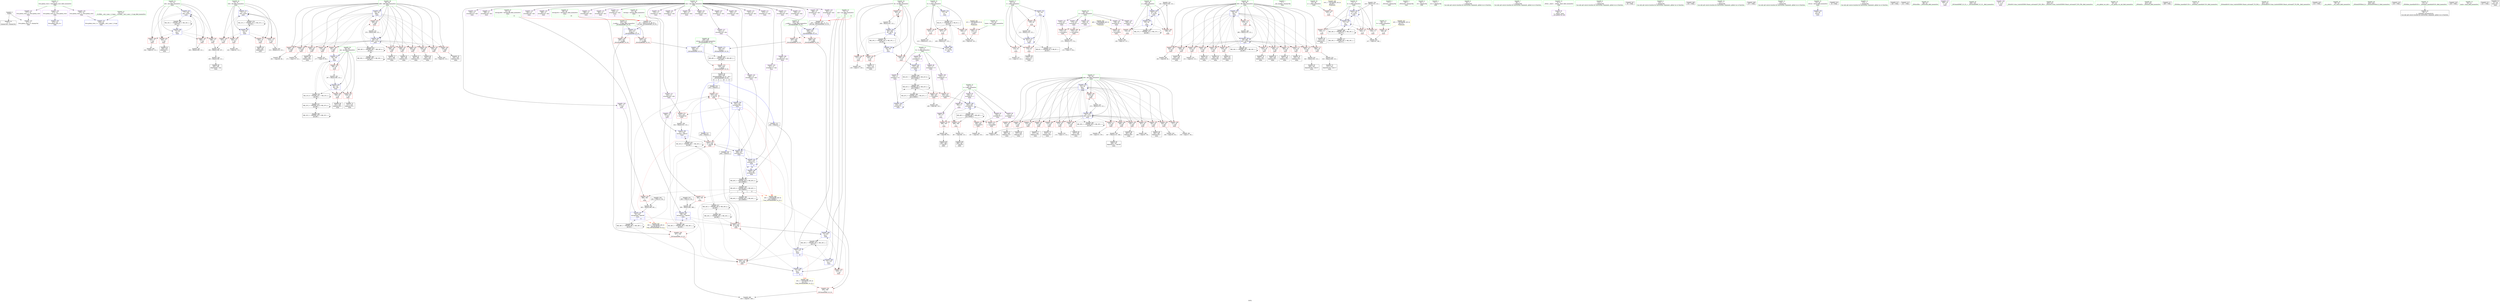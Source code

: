 digraph "SVFG" {
	label="SVFG";

	Node0x56476c86b8d0 [shape=record,color=grey,label="{NodeID: 0\nNullPtr}"];
	Node0x56476c86b8d0 -> Node0x56476c899570[style=solid];
	Node0x56476c86b8d0 -> Node0x56476c8a5830[style=solid];
	Node0x56476c8ae3c0 [shape=record,color=grey,label="{NodeID: 360\n194 = cmp(193, 112, )\n}"];
	Node0x56476c89ba60 [shape=record,color=red,label="{NodeID: 194\n260\<--83\n\<--k68\nmain\n}"];
	Node0x56476c89ba60 -> Node0x56476c8aee40[style=solid];
	Node0x56476c898500 [shape=record,color=purple,label="{NodeID: 111\n315\<--13\narrayidx121\<--dyn\nmain\n}"];
	Node0x56476c86cd40 [shape=record,color=green,label="{NodeID: 28\n63\<--64\ni8\<--i8_field_insensitive\nmain\n}"];
	Node0x56476c86cd40 -> Node0x56476c89f050[style=solid];
	Node0x56476c86cd40 -> Node0x56476c89f120[style=solid];
	Node0x56476c86cd40 -> Node0x56476c89f1f0[style=solid];
	Node0x56476c86cd40 -> Node0x56476c89f2c0[style=solid];
	Node0x56476c86cd40 -> Node0x56476c8a5d40[style=solid];
	Node0x56476c86cd40 -> Node0x56476c8a6220[style=solid];
	Node0x56476c8a2f60 [shape=record,color=black,label="{NodeID: 388\nMR_40V_2 = PHI(MR_40V_3, MR_40V_1, )\npts\{100000 \}\n}"];
	Node0x56476c8a2f60 -> Node0x56476c89c900[style=dashed];
	Node0x56476c8a2f60 -> Node0x56476c89c9d0[style=dashed];
	Node0x56476c8a2f60 -> Node0x56476c89cde0[style=dashed];
	Node0x56476c8a2f60 -> Node0x56476c89d050[style=dashed];
	Node0x56476c8a2f60 -> Node0x56476c8a6630[style=dashed];
	Node0x56476c8a2f60 -> Node0x56476c8a2f60[style=dashed];
	Node0x56476c89d120 [shape=record,color=red,label="{NodeID: 222\n405\<--404\n\<--call170\nmain\n}"];
	Node0x56476c89d120 -> Node0x56476c8a75a0[style=solid];
	Node0x56476c89ec40 [shape=record,color=red,label="{NodeID: 139\n412\<--57\n\<--ti\nmain\n}"];
	Node0x56476c89ec40 -> Node0x56476c8ac140[style=solid];
	Node0x56476c899840 [shape=record,color=black,label="{NodeID: 56\n115\<--114\nidxprom\<--\nmain\n}"];
	Node0x56476c8abb40 [shape=record,color=grey,label="{NodeID: 333\n161 = Binary(160, 122, )\n}"];
	Node0x56476c8abb40 -> Node0x56476c8a6150[style=solid];
	Node0x56476c8a6700 [shape=record,color=blue,label="{NodeID: 250\n77\<--209\nj44\<--inc54\nmain\n}"];
	Node0x56476c8a6700 -> Node0x56476c89fd50[style=dashed];
	Node0x56476c8a6700 -> Node0x56476c89fe20[style=dashed];
	Node0x56476c8a6700 -> Node0x56476c89fef0[style=dashed];
	Node0x56476c8a6700 -> Node0x56476c89ffc0[style=dashed];
	Node0x56476c8a6700 -> Node0x56476c8a6700[style=dashed];
	Node0x56476c8a6700 -> Node0x56476c8be8f0[style=dashed];
	Node0x56476c8a0300 [shape=record,color=red,label="{NodeID: 167\n249\<--79\n\<--i60\nmain\n}"];
	Node0x56476c8a0300 -> Node0x56476c89a060[style=solid];
	Node0x56476c89af00 [shape=record,color=black,label="{NodeID: 84\n351\<--350\nidxprom143\<--\nmain\n}"];
	Node0x56476c86e3c0 [shape=record,color=green,label="{NodeID: 1\n7\<--1\n__dso_handle\<--dummyObj\nGlob }"];
	Node0x56476c8ae540 [shape=record,color=grey,label="{NodeID: 361\n247 = cmp(246, 118, )\n}"];
	Node0x56476c89bb30 [shape=record,color=red,label="{NodeID: 195\n270\<--83\n\<--k68\nmain\n}"];
	Node0x56476c89bb30 -> Node0x56476c8adac0[style=solid];
	Node0x56476c8985d0 [shape=record,color=purple,label="{NodeID: 112\n318\<--13\narrayidx123\<--dyn\nmain\n|{<s0>8}}"];
	Node0x56476c8985d0:s0 -> Node0x56476c8f2830[style=solid,color=red];
	Node0x56476c86ce10 [shape=record,color=green,label="{NodeID: 29\n65\<--66\nj\<--j_field_insensitive\nmain\n}"];
	Node0x56476c86ce10 -> Node0x56476c89f390[style=solid];
	Node0x56476c86ce10 -> Node0x56476c89f460[style=solid];
	Node0x56476c86ce10 -> Node0x56476c8a5e10[style=solid];
	Node0x56476c86ce10 -> Node0x56476c8a6150[style=solid];
	Node0x56476c8a3460 [shape=record,color=black,label="{NodeID: 389\nMR_42V_2 = PHI(MR_42V_5, MR_42V_1, )\npts\{120000 \}\n}"];
	Node0x56476c8a3460 -> Node0x56476c8a5ba0[style=dashed];
	Node0x56476c8a3460 -> Node0x56476c8c8be0[style=dashed];
	Node0x56476c89d1f0 [shape=record,color=red,label="{NodeID: 223\n458\<--438\n\<--retval\n_ZSt3minIiERKT_S2_S2_\n}"];
	Node0x56476c89d1f0 -> Node0x56476c89b3e0[style=solid];
	Node0x56476c89ed10 [shape=record,color=red,label="{NodeID: 140\n427\<--57\n\<--ti\nmain\n}"];
	Node0x56476c89ed10 -> Node0x56476c8ac5c0[style=solid];
	Node0x56476c899910 [shape=record,color=black,label="{NodeID: 57\n135\<--134\nidxprom13\<--\nmain\n}"];
	Node0x56476c8abcc0 [shape=record,color=grey,label="{NodeID: 334\n156 = Binary(155, 122, )\n}"];
	Node0x56476c8abcc0 -> Node0x56476c8a6080[style=solid];
	Node0x56476c8a67d0 [shape=record,color=blue,label="{NodeID: 251\n75\<--215\ni36\<--inc58\nmain\n}"];
	Node0x56476c8a67d0 -> Node0x56476c89fa10[style=dashed];
	Node0x56476c8a67d0 -> Node0x56476c89fae0[style=dashed];
	Node0x56476c8a67d0 -> Node0x56476c89fbb0[style=dashed];
	Node0x56476c8a67d0 -> Node0x56476c89fc80[style=dashed];
	Node0x56476c8a67d0 -> Node0x56476c8a67d0[style=dashed];
	Node0x56476c8a67d0 -> Node0x56476c8bdbe0[style=dashed];
	Node0x56476c8a03d0 [shape=record,color=red,label="{NodeID: 168\n264\<--79\n\<--i60\nmain\n}"];
	Node0x56476c8a03d0 -> Node0x56476c8ad340[style=solid];
	Node0x56476c89afd0 [shape=record,color=black,label="{NodeID: 85\n359\<--358\nidxprom147\<--\nmain\n}"];
	Node0x56476c86ede0 [shape=record,color=green,label="{NodeID: 2\n17\<--1\n_ZSt3cin\<--dummyObj\nGlob }"];
	Node0x56476c8ae6c0 [shape=record,color=grey,label="{NodeID: 362\n258 = cmp(257, 94, )\n}"];
	Node0x56476c89bc00 [shape=record,color=red,label="{NodeID: 196\n276\<--83\n\<--k68\nmain\n}"];
	Node0x56476c89bc00 -> Node0x56476c8ad7c0[style=solid];
	Node0x56476c8986a0 [shape=record,color=purple,label="{NodeID: 113\n325\<--13\narrayidx126\<--dyn\nmain\n}"];
	Node0x56476c86cee0 [shape=record,color=green,label="{NodeID: 30\n67\<--68\na\<--a_field_insensitive\nmain\n}"];
	Node0x56476c86cee0 -> Node0x56476c89f530[style=solid];
	Node0x56476c8a3550 [shape=record,color=black,label="{NodeID: 390\nMR_44V_2 = PHI(MR_44V_3, MR_44V_1, )\npts\{160000 \}\n}"];
	Node0x56476c8a3550 -> Node0x56476c8a3550[style=dashed];
	Node0x56476c8a3550 -> Node0x56476c8c77e0[style=dashed];
	Node0x56476c89d2c0 [shape=record,color=red,label="{NodeID: 224\n448\<--440\n\<--__a.addr\n_ZSt3minIiERKT_S2_S2_\n}"];
	Node0x56476c89d2c0 -> Node0x56476c89d6d0[style=solid];
	Node0x56476c89ede0 [shape=record,color=red,label="{NodeID: 141\n110\<--61\n\<--i\nmain\n}"];
	Node0x56476c89ede0 -> Node0x56476c8adf40[style=solid];
	Node0x56476c8999e0 [shape=record,color=black,label="{NodeID: 58\n151\<--150\nidxprom22\<--\nmain\n}"];
	Node0x56476c8abe40 [shape=record,color=grey,label="{NodeID: 335\n310 = Binary(309, 122, )\n}"];
	Node0x56476c8abe40 -> Node0x56476c89a610[style=solid];
	Node0x56476c8a68a0 [shape=record,color=blue,label="{NodeID: 252\n79\<--94\ni60\<--\nmain\n}"];
	Node0x56476c8a68a0 -> Node0x56476c8a0090[style=dashed];
	Node0x56476c8a68a0 -> Node0x56476c8a0160[style=dashed];
	Node0x56476c8a68a0 -> Node0x56476c8a0230[style=dashed];
	Node0x56476c8a68a0 -> Node0x56476c8a0300[style=dashed];
	Node0x56476c8a68a0 -> Node0x56476c8a03d0[style=dashed];
	Node0x56476c8a68a0 -> Node0x56476c8a04a0[style=dashed];
	Node0x56476c8a68a0 -> Node0x56476c8a0570[style=dashed];
	Node0x56476c8a68a0 -> Node0x56476c8a0640[style=dashed];
	Node0x56476c8a68a0 -> Node0x56476c8a0710[style=dashed];
	Node0x56476c8a68a0 -> Node0x56476c8a07e0[style=dashed];
	Node0x56476c8a68a0 -> Node0x56476c8a08b0[style=dashed];
	Node0x56476c8a68a0 -> Node0x56476c8a0980[style=dashed];
	Node0x56476c8a68a0 -> Node0x56476c8a0a50[style=dashed];
	Node0x56476c8a68a0 -> Node0x56476c8a7260[style=dashed];
	Node0x56476c8a68a0 -> Node0x56476c8be9e0[style=dashed];
	Node0x56476c8a04a0 [shape=record,color=red,label="{NodeID: 169\n279\<--79\n\<--i60\nmain\n}"];
	Node0x56476c8a04a0 -> Node0x56476c89a130[style=solid];
	Node0x56476c89b0a0 [shape=record,color=black,label="{NodeID: 86\n362\<--361\nidxprom149\<--\nmain\n}"];
	Node0x56476c86ee70 [shape=record,color=green,label="{NodeID: 3\n18\<--1\n_ZSt4cout\<--dummyObj\nGlob }"];
	Node0x56476c8d4870 [shape=record,color=yellow,style=double,label="{NodeID: 446\n14V_1 = ENCHI(MR_14V_0)\npts\{68 \}\nFun[main]}"];
	Node0x56476c8d4870 -> Node0x56476c89f530[style=dashed];
	Node0x56476c8ae840 [shape=record,color=grey,label="{NodeID: 363\n231 = cmp(230, 112, )\n}"];
	Node0x56476c89bcd0 [shape=record,color=red,label="{NodeID: 197\n285\<--83\n\<--k68\nmain\n}"];
	Node0x56476c89bcd0 -> Node0x56476c89a2d0[style=solid];
	Node0x56476c898770 [shape=record,color=purple,label="{NodeID: 114\n328\<--13\narrayidx128\<--dyn\nmain\n}"];
	Node0x56476c86d400 [shape=record,color=green,label="{NodeID: 31\n69\<--70\nb\<--b_field_insensitive\nmain\n}"];
	Node0x56476c86d400 -> Node0x56476c89f600[style=solid];
	Node0x56476c89d390 [shape=record,color=red,label="{NodeID: 225\n455\<--440\n\<--__a.addr\n_ZSt3minIiERKT_S2_S2_\n}"];
	Node0x56476c89d390 -> Node0x56476c8a79b0[style=solid];
	Node0x56476c89eeb0 [shape=record,color=red,label="{NodeID: 142\n114\<--61\n\<--i\nmain\n}"];
	Node0x56476c89eeb0 -> Node0x56476c899840[style=solid];
	Node0x56476c899ab0 [shape=record,color=black,label="{NodeID: 59\n186\<--185\nidxprom40\<--\nmain\n}"];
	Node0x56476c8abfc0 [shape=record,color=grey,label="{NodeID: 336\n402 = Binary(396, 401, )\n}"];
	Node0x56476c8abfc0 -> Node0x56476c8a74d0[style=solid];
	Node0x56476c8a6970 [shape=record,color=blue,label="{NodeID: 253\n81\<--94\nj64\<--\nmain\n}"];
	Node0x56476c8a6970 -> Node0x56476c8a0b20[style=dashed];
	Node0x56476c8a6970 -> Node0x56476c8a0bf0[style=dashed];
	Node0x56476c8a6970 -> Node0x56476c8a0cc0[style=dashed];
	Node0x56476c8a6970 -> Node0x56476c8a0d90[style=dashed];
	Node0x56476c8a6970 -> Node0x56476c8a0e60[style=dashed];
	Node0x56476c8a6970 -> Node0x56476c8a0f30[style=dashed];
	Node0x56476c8a6970 -> Node0x56476c8a1000[style=dashed];
	Node0x56476c8a6970 -> Node0x56476c8a10d0[style=dashed];
	Node0x56476c8a6970 -> Node0x56476c8a11a0[style=dashed];
	Node0x56476c8a6970 -> Node0x56476c8a1270[style=dashed];
	Node0x56476c8a6970 -> Node0x56476c8a1340[style=dashed];
	Node0x56476c8a6970 -> Node0x56476c8a1410[style=dashed];
	Node0x56476c8a6970 -> Node0x56476c8a14e0[style=dashed];
	Node0x56476c8a6970 -> Node0x56476c8a15b0[style=dashed];
	Node0x56476c8a6970 -> Node0x56476c8a1680[style=dashed];
	Node0x56476c8a6970 -> Node0x56476c8a6970[style=dashed];
	Node0x56476c8a6970 -> Node0x56476c8a7190[style=dashed];
	Node0x56476c8a6970 -> Node0x56476c8beee0[style=dashed];
	Node0x56476c8a0570 [shape=record,color=red,label="{NodeID: 170\n300\<--79\n\<--i60\nmain\n}"];
	Node0x56476c8a0570 -> Node0x56476c89a3a0[style=solid];
	Node0x56476c89b170 [shape=record,color=black,label="{NodeID: 87\n365\<--364\nidxprom151\<--\nmain\n}"];
	Node0x56476c86ef00 [shape=record,color=green,label="{NodeID: 4\n19\<--1\n.str\<--dummyObj\nGlob }"];
	Node0x56476c8d4950 [shape=record,color=yellow,style=double,label="{NodeID: 447\n16V_1 = ENCHI(MR_16V_0)\npts\{70 \}\nFun[main]}"];
	Node0x56476c8d4950 -> Node0x56476c89f600[style=dashed];
	Node0x56476c8ae9c0 [shape=record,color=grey,label="{NodeID: 364\n399 = cmp(398, 94, )\n}"];
	Node0x56476c8ae9c0 -> Node0x56476c89b310[style=solid];
	Node0x56476c89bda0 [shape=record,color=red,label="{NodeID: 198\n291\<--83\n\<--k68\nmain\n}"];
	Node0x56476c89bda0 -> Node0x56476c8a6cb0[style=solid];
	Node0x56476c89d8e0 [shape=record,color=purple,label="{NodeID: 115\n331\<--13\narrayidx130\<--dyn\nmain\n}"];
	Node0x56476c89d8e0 -> Node0x56476c8a6e50[style=solid];
	Node0x56476c86d490 [shape=record,color=green,label="{NodeID: 32\n71\<--72\nk\<--k_field_insensitive\nmain\n}"];
	Node0x56476c86d490 -> Node0x56476c89f6d0[style=solid];
	Node0x56476c86d490 -> Node0x56476c89f7a0[style=solid];
	Node0x56476c86d490 -> Node0x56476c89f870[style=solid];
	Node0x56476c86d490 -> Node0x56476c8a5ee0[style=solid];
	Node0x56476c86d490 -> Node0x56476c8a6080[style=solid];
	Node0x56476c89d460 [shape=record,color=red,label="{NodeID: 226\n446\<--442\n\<--__b.addr\n_ZSt3minIiERKT_S2_S2_\n}"];
	Node0x56476c89d460 -> Node0x56476c89d600[style=solid];
	Node0x56476c89ef80 [shape=record,color=red,label="{NodeID: 143\n120\<--61\n\<--i\nmain\n}"];
	Node0x56476c89ef80 -> Node0x56476c8ab6c0[style=solid];
	Node0x56476c899b80 [shape=record,color=black,label="{NodeID: 60\n200\<--199\nidxprom49\<--rem\nmain\n}"];
	Node0x56476c8ac140 [shape=record,color=grey,label="{NodeID: 337\n413 = Binary(412, 122, )\n}"];
	Node0x56476c8a6a40 [shape=record,color=blue,label="{NodeID: 254\n83\<--94\nk68\<--\nmain\n}"];
	Node0x56476c8a6a40 -> Node0x56476c89b8c0[style=dashed];
	Node0x56476c8a6a40 -> Node0x56476c89b990[style=dashed];
	Node0x56476c8a6a40 -> Node0x56476c89ba60[style=dashed];
	Node0x56476c8a6a40 -> Node0x56476c89bb30[style=dashed];
	Node0x56476c8a6a40 -> Node0x56476c89bc00[style=dashed];
	Node0x56476c8a6a40 -> Node0x56476c89bcd0[style=dashed];
	Node0x56476c8a6a40 -> Node0x56476c89bda0[style=dashed];
	Node0x56476c8a6a40 -> Node0x56476c89be70[style=dashed];
	Node0x56476c8a6a40 -> Node0x56476c89bf40[style=dashed];
	Node0x56476c8a6a40 -> Node0x56476c89c010[style=dashed];
	Node0x56476c8a6a40 -> Node0x56476c89c0e0[style=dashed];
	Node0x56476c8a6a40 -> Node0x56476c89c1b0[style=dashed];
	Node0x56476c8a6a40 -> Node0x56476c8a70c0[style=dashed];
	Node0x56476c8a6a40 -> Node0x56476c8c9ae0[style=dashed];
	Node0x56476c8a0640 [shape=record,color=red,label="{NodeID: 171\n309\<--79\n\<--i60\nmain\n}"];
	Node0x56476c8a0640 -> Node0x56476c8abe40[style=solid];
	Node0x56476c89b240 [shape=record,color=black,label="{NodeID: 88\n388\<--387\n\<--cmp163\nmain\n}"];
	Node0x56476c86ef90 [shape=record,color=green,label="{NodeID: 5\n21\<--1\n.str.1\<--dummyObj\nGlob }"];
	Node0x56476c8aeb40 [shape=record,color=grey,label="{NodeID: 365\n147 = cmp(145, 146, )\n}"];
	Node0x56476c89be70 [shape=record,color=red,label="{NodeID: 199\n306\<--83\n\<--k68\nmain\n}"];
	Node0x56476c89be70 -> Node0x56476c89a540[style=solid];
	Node0x56476c89d970 [shape=record,color=purple,label="{NodeID: 116\n335\<--13\narrayidx132\<--dyn\nmain\n}"];
	Node0x56476c86d560 [shape=record,color=green,label="{NodeID: 33\n73\<--74\nans\<--ans_field_insensitive\nmain\n|{|<s5>10|<s6>11}}"];
	Node0x56476c86d560 -> Node0x56476c89f940[style=solid];
	Node0x56476c86d560 -> Node0x56476c8a62f0[style=solid];
	Node0x56476c86d560 -> Node0x56476c8a63c0[style=solid];
	Node0x56476c86d560 -> Node0x56476c8a7400[style=solid];
	Node0x56476c86d560 -> Node0x56476c8a75a0[style=solid];
	Node0x56476c86d560:s5 -> Node0x56476c8f23c0[style=solid,color=red];
	Node0x56476c86d560:s6 -> Node0x56476c8f23c0[style=solid,color=red];
	Node0x56476c89d530 [shape=record,color=red,label="{NodeID: 227\n452\<--442\n\<--__b.addr\n_ZSt3minIiERKT_S2_S2_\n}"];
	Node0x56476c89d530 -> Node0x56476c8a78e0[style=solid];
	Node0x56476c89f050 [shape=record,color=red,label="{NodeID: 144\n127\<--63\n\<--i8\nmain\n}"];
	Node0x56476c89f050 -> Node0x56476c8ad4c0[style=solid];
	Node0x56476c899c50 [shape=record,color=black,label="{NodeID: 61\n204\<--203\nidxprom51\<--\nmain\n}"];
	Node0x56476c8ac2c0 [shape=record,color=grey,label="{NodeID: 338\n354 = Binary(353, 122, )\n}"];
	Node0x56476c8ac2c0 -> Node0x56476c8a6f20[style=solid];
	Node0x56476c8a6b10 [shape=record,color=blue,label="{NodeID: 255\n241\<--170\narrayidx77\<--\nmain\n|{|<s5>8}}"];
	Node0x56476c8a6b10 -> Node0x56476c89caa0[style=dashed];
	Node0x56476c8a6b10 -> Node0x56476c8a6b10[style=dashed];
	Node0x56476c8a6b10 -> Node0x56476c8a6be0[style=dashed];
	Node0x56476c8a6b10 -> Node0x56476c8a6e50[style=dashed];
	Node0x56476c8a6b10 -> Node0x56476c8ca9e0[style=dashed];
	Node0x56476c8a6b10:s5 -> Node0x56476c8d5a20[style=dashed,color=red];
	Node0x56476c8a0710 [shape=record,color=red,label="{NodeID: 172\n323\<--79\n\<--i60\nmain\n}"];
	Node0x56476c8a0710 -> Node0x56476c89a880[style=solid];
	Node0x56476c89b310 [shape=record,color=black,label="{NodeID: 89\n400\<--399\n\<--cmp167\nmain\n}"];
	Node0x56476c86b5e0 [shape=record,color=green,label="{NodeID: 6\n24\<--1\n\<--dummyObj\nCan only get source location for instruction, argument, global var or function.}"];
	Node0x56476c8aecc0 [shape=record,color=grey,label="{NodeID: 366\n138 = cmp(133, 137, )\n}"];
	Node0x56476c89bf40 [shape=record,color=red,label="{NodeID: 200\n329\<--83\n\<--k68\nmain\n}"];
	Node0x56476c89bf40 -> Node0x56476c89aa20[style=solid];
	Node0x56476c89da00 [shape=record,color=purple,label="{NodeID: 117\n338\<--13\narrayidx134\<--dyn\nmain\n}"];
	Node0x56476c86d630 [shape=record,color=green,label="{NodeID: 34\n75\<--76\ni36\<--i36_field_insensitive\nmain\n}"];
	Node0x56476c86d630 -> Node0x56476c89fa10[style=solid];
	Node0x56476c86d630 -> Node0x56476c89fae0[style=solid];
	Node0x56476c86d630 -> Node0x56476c89fbb0[style=solid];
	Node0x56476c86d630 -> Node0x56476c89fc80[style=solid];
	Node0x56476c86d630 -> Node0x56476c8a6490[style=solid];
	Node0x56476c86d630 -> Node0x56476c8a67d0[style=solid];
	Node0x56476c89d600 [shape=record,color=red,label="{NodeID: 228\n447\<--446\n\<--\n_ZSt3minIiERKT_S2_S2_\n}"];
	Node0x56476c89d600 -> Node0x56476c8af140[style=solid];
	Node0x56476c89f120 [shape=record,color=red,label="{NodeID: 145\n134\<--63\n\<--i8\nmain\n}"];
	Node0x56476c89f120 -> Node0x56476c899910[style=solid];
	Node0x56476c899d20 [shape=record,color=black,label="{NodeID: 62\n234\<--233\nidxprom72\<--\nmain\n}"];
	Node0x56476c8ac440 [shape=record,color=grey,label="{NodeID: 339\n347 = Binary(122, 346, )\n}"];
	Node0x56476c8ac440 -> Node0x56476c89ae30[style=solid];
	Node0x56476c8a6be0 [shape=record,color=blue,label="{NodeID: 256\n287\<--94\narrayidx105\<--\nmain\n}"];
	Node0x56476c8a6be0 -> Node0x56476c8a6b10[style=dashed];
	Node0x56476c8a6be0 -> Node0x56476c8ca9e0[style=dashed];
	Node0x56476c8a07e0 [shape=record,color=red,label="{NodeID: 173\n333\<--79\n\<--i60\nmain\n}"];
	Node0x56476c8a07e0 -> Node0x56476c89aaf0[style=solid];
	Node0x56476c89b3e0 [shape=record,color=black,label="{NodeID: 90\n435\<--458\n_ZSt3minIiERKT_S2_S2__ret\<--\n_ZSt3minIiERKT_S2_S2_\n|{<s0>8|<s1>9|<s2>10|<s3>11}}"];
	Node0x56476c89b3e0:s0 -> Node0x56476c8f1aa0[style=solid,color=blue];
	Node0x56476c89b3e0:s1 -> Node0x56476c8f1710[style=solid,color=blue];
	Node0x56476c89b3e0:s2 -> Node0x56476c8f1c00[style=solid,color=blue];
	Node0x56476c89b3e0:s3 -> Node0x56476c8f1e80[style=solid,color=blue];
	Node0x56476c86b670 [shape=record,color=green,label="{NodeID: 7\n94\<--1\n\<--dummyObj\nCan only get source location for instruction, argument, global var or function.}"];
	Node0x56476c8aee40 [shape=record,color=grey,label="{NodeID: 367\n261 = cmp(260, 94, )\n}"];
	Node0x56476c89c010 [shape=record,color=red,label="{NodeID: 201\n339\<--83\n\<--k68\nmain\n}"];
	Node0x56476c89c010 -> Node0x56476c89ac90[style=solid];
	Node0x56476c89dad0 [shape=record,color=purple,label="{NodeID: 118\n341\<--13\narrayidx136\<--dyn\nmain\n|{<s0>9}}"];
	Node0x56476c89dad0:s0 -> Node0x56476c8f23c0[style=solid,color=red];
	Node0x56476c86d700 [shape=record,color=green,label="{NodeID: 35\n77\<--78\nj44\<--j44_field_insensitive\nmain\n}"];
	Node0x56476c86d700 -> Node0x56476c89fd50[style=solid];
	Node0x56476c86d700 -> Node0x56476c89fe20[style=solid];
	Node0x56476c86d700 -> Node0x56476c89fef0[style=solid];
	Node0x56476c86d700 -> Node0x56476c89ffc0[style=solid];
	Node0x56476c86d700 -> Node0x56476c8a6560[style=solid];
	Node0x56476c86d700 -> Node0x56476c8a6700[style=solid];
	Node0x56476c89d6d0 [shape=record,color=red,label="{NodeID: 229\n449\<--448\n\<--\n_ZSt3minIiERKT_S2_S2_\n}"];
	Node0x56476c89d6d0 -> Node0x56476c8af140[style=solid];
	Node0x56476c89f1f0 [shape=record,color=red,label="{NodeID: 146\n149\<--63\n\<--i8\nmain\n}"];
	Node0x56476c89f1f0 -> Node0x56476c8a5fb0[style=solid];
	Node0x56476c899df0 [shape=record,color=black,label="{NodeID: 63\n237\<--236\nidxprom74\<--\nmain\n}"];
	Node0x56476c8ac5c0 [shape=record,color=grey,label="{NodeID: 340\n428 = Binary(427, 122, )\n}"];
	Node0x56476c8ac5c0 -> Node0x56476c8a7670[style=solid];
	Node0x56476c8a6cb0 [shape=record,color=blue,label="{NodeID: 257\n85\<--291\nnk\<--\nmain\n}"];
	Node0x56476c8a6cb0 -> Node0x56476c89c280[style=dashed];
	Node0x56476c8a6cb0 -> Node0x56476c89c350[style=dashed];
	Node0x56476c8a6cb0 -> Node0x56476c89c420[style=dashed];
	Node0x56476c8a6cb0 -> Node0x56476c8a6d80[style=dashed];
	Node0x56476c8a6cb0 -> Node0x56476c8be7c0[style=dashed];
	Node0x56476c8a08b0 [shape=record,color=red,label="{NodeID: 174\n342\<--79\n\<--i60\nmain\n}"];
	Node0x56476c8a08b0 -> Node0x56476c8ac740[style=solid];
	Node0x56476c89b4b0 [shape=record,color=purple,label="{NodeID: 91\n34\<--4\n\<--_ZStL8__ioinit\n__cxx_global_var_init\n}"];
	Node0x56476c86b700 [shape=record,color=green,label="{NodeID: 8\n112\<--1\n\<--dummyObj\nCan only get source location for instruction, argument, global var or function.}"];
	Node0x56476c8aefc0 [shape=record,color=grey,label="{NodeID: 368\n254 = cmp(252, 253, )\n}"];
	Node0x56476c89c0e0 [shape=record,color=red,label="{NodeID: 202\n364\<--83\n\<--k68\nmain\n}"];
	Node0x56476c89c0e0 -> Node0x56476c89b170[style=solid];
	Node0x56476c89dba0 [shape=record,color=purple,label="{NodeID: 119\n345\<--13\narrayidx139\<--dyn\nmain\n}"];
	Node0x56476c86d7d0 [shape=record,color=green,label="{NodeID: 36\n79\<--80\ni60\<--i60_field_insensitive\nmain\n}"];
	Node0x56476c86d7d0 -> Node0x56476c8a0090[style=solid];
	Node0x56476c86d7d0 -> Node0x56476c8a0160[style=solid];
	Node0x56476c86d7d0 -> Node0x56476c8a0230[style=solid];
	Node0x56476c86d7d0 -> Node0x56476c8a0300[style=solid];
	Node0x56476c86d7d0 -> Node0x56476c8a03d0[style=solid];
	Node0x56476c86d7d0 -> Node0x56476c8a04a0[style=solid];
	Node0x56476c86d7d0 -> Node0x56476c8a0570[style=solid];
	Node0x56476c86d7d0 -> Node0x56476c8a0640[style=solid];
	Node0x56476c86d7d0 -> Node0x56476c8a0710[style=solid];
	Node0x56476c86d7d0 -> Node0x56476c8a07e0[style=solid];
	Node0x56476c86d7d0 -> Node0x56476c8a08b0[style=solid];
	Node0x56476c86d7d0 -> Node0x56476c8a0980[style=solid];
	Node0x56476c86d7d0 -> Node0x56476c8a0a50[style=solid];
	Node0x56476c86d7d0 -> Node0x56476c8a68a0[style=solid];
	Node0x56476c86d7d0 -> Node0x56476c8a7260[style=solid];
	Node0x56476c89d7a0 [shape=record,color=blue,label="{NodeID: 230\n475\<--24\nllvm.global_ctors_0\<--\nGlob }"];
	Node0x56476c89f2c0 [shape=record,color=red,label="{NodeID: 147\n165\<--63\n\<--i8\nmain\n}"];
	Node0x56476c89f2c0 -> Node0x56476c8ab240[style=solid];
	Node0x56476c899ec0 [shape=record,color=black,label="{NodeID: 64\n240\<--239\nidxprom76\<--\nmain\n}"];
	Node0x56476c8f0710 [shape=record,color=black,label="{NodeID: 507\n95 = PHI()\n}"];
	Node0x56476c8ac740 [shape=record,color=grey,label="{NodeID: 341\n343 = Binary(342, 122, )\n}"];
	Node0x56476c8ac740 -> Node0x56476c89ad60[style=solid];
	Node0x56476c8a6d80 [shape=record,color=blue,label="{NodeID: 258\n85\<--297\nnk\<--sub\nmain\n}"];
	Node0x56476c8a6d80 -> Node0x56476c89c350[style=dashed];
	Node0x56476c8a6d80 -> Node0x56476c89c420[style=dashed];
	Node0x56476c8a6d80 -> Node0x56476c8be7c0[style=dashed];
	Node0x56476c8a0980 [shape=record,color=red,label="{NodeID: 175\n358\<--79\n\<--i60\nmain\n}"];
	Node0x56476c8a0980 -> Node0x56476c89afd0[style=solid];
	Node0x56476c89b580 [shape=record,color=purple,label="{NodeID: 92\n205\<--8\narrayidx52\<--t\nmain\n}"];
	Node0x56476c89b580 -> Node0x56476c8a6630[style=solid];
	Node0x56476c86b790 [shape=record,color=green,label="{NodeID: 9\n118\<--1\n\<--dummyObj\nCan only get source location for instruction, argument, global var or function.}"];
	Node0x56476c8af140 [shape=record,color=grey,label="{NodeID: 369\n450 = cmp(447, 449, )\n}"];
	Node0x56476c89c1b0 [shape=record,color=red,label="{NodeID: 203\n369\<--83\n\<--k68\nmain\n}"];
	Node0x56476c89c1b0 -> Node0x56476c8ab840[style=solid];
	Node0x56476c89dc70 [shape=record,color=purple,label="{NodeID: 120\n349\<--13\narrayidx142\<--dyn\nmain\n}"];
	Node0x56476c86d8a0 [shape=record,color=green,label="{NodeID: 37\n81\<--82\nj64\<--j64_field_insensitive\nmain\n}"];
	Node0x56476c86d8a0 -> Node0x56476c8a0b20[style=solid];
	Node0x56476c86d8a0 -> Node0x56476c8a0bf0[style=solid];
	Node0x56476c86d8a0 -> Node0x56476c8a0cc0[style=solid];
	Node0x56476c86d8a0 -> Node0x56476c8a0d90[style=solid];
	Node0x56476c86d8a0 -> Node0x56476c8a0e60[style=solid];
	Node0x56476c86d8a0 -> Node0x56476c8a0f30[style=solid];
	Node0x56476c86d8a0 -> Node0x56476c8a1000[style=solid];
	Node0x56476c86d8a0 -> Node0x56476c8a10d0[style=solid];
	Node0x56476c86d8a0 -> Node0x56476c8a11a0[style=solid];
	Node0x56476c86d8a0 -> Node0x56476c8a1270[style=solid];
	Node0x56476c86d8a0 -> Node0x56476c8a1340[style=solid];
	Node0x56476c86d8a0 -> Node0x56476c8a1410[style=solid];
	Node0x56476c86d8a0 -> Node0x56476c8a14e0[style=solid];
	Node0x56476c86d8a0 -> Node0x56476c8a15b0[style=solid];
	Node0x56476c86d8a0 -> Node0x56476c8a1680[style=solid];
	Node0x56476c86d8a0 -> Node0x56476c8a6970[style=solid];
	Node0x56476c86d8a0 -> Node0x56476c8a7190[style=solid];
	Node0x56476c8a5770 [shape=record,color=blue,label="{NodeID: 231\n476\<--25\nllvm.global_ctors_1\<--_GLOBAL__sub_I_anar_1_0.cpp\nGlob }"];
	Node0x56476c89f390 [shape=record,color=red,label="{NodeID: 148\n133\<--65\n\<--j\nmain\n}"];
	Node0x56476c89f390 -> Node0x56476c8aecc0[style=solid];
	Node0x56476c899f90 [shape=record,color=black,label="{NodeID: 65\n244\<--243\nidxprom78\<--\nmain\n}"];
	Node0x56476c8f1410 [shape=record,color=black,label="{NodeID: 508\n105 = PHI()\n}"];
	Node0x56476c8ac8c0 [shape=record,color=grey,label="{NodeID: 342\n209 = Binary(208, 122, )\n}"];
	Node0x56476c8ac8c0 -> Node0x56476c8a6700[style=solid];
	Node0x56476c8a6e50 [shape=record,color=blue,label="{NodeID: 259\n331\<--322\narrayidx130\<--\nmain\n|{|<s3>9}}"];
	Node0x56476c8a6e50 -> Node0x56476c89cb70[style=dashed];
	Node0x56476c8a6e50 -> Node0x56476c89cc40[style=dashed];
	Node0x56476c8a6e50 -> Node0x56476c8a6ff0[style=dashed];
	Node0x56476c8a6e50:s3 -> Node0x56476c8d5a20[style=dashed,color=red];
	Node0x56476c8a0a50 [shape=record,color=red,label="{NodeID: 176\n379\<--79\n\<--i60\nmain\n}"];
	Node0x56476c8a0a50 -> Node0x56476c8acec0[style=solid];
	Node0x56476c89b650 [shape=record,color=purple,label="{NodeID: 93\n245\<--8\narrayidx79\<--t\nmain\n}"];
	Node0x56476c89b650 -> Node0x56476c89c900[style=solid];
	Node0x56476c86b820 [shape=record,color=green,label="{NodeID: 10\n122\<--1\n\<--dummyObj\nCan only get source location for instruction, argument, global var or function.}"];
	Node0x56476c8af2c0 [shape=record,color=grey,label="{NodeID: 370\n221 = cmp(220, 112, )\n}"];
	Node0x56476c89c280 [shape=record,color=red,label="{NodeID: 204\n296\<--85\n\<--nk\nmain\n}"];
	Node0x56476c89c280 -> Node0x56476c8acd40[style=solid];
	Node0x56476c89dd40 [shape=record,color=purple,label="{NodeID: 121\n352\<--13\narrayidx144\<--dyn\nmain\n}"];
	Node0x56476c89dd40 -> Node0x56476c89cb70[style=solid];
	Node0x56476c86d970 [shape=record,color=green,label="{NodeID: 38\n83\<--84\nk68\<--k68_field_insensitive\nmain\n}"];
	Node0x56476c86d970 -> Node0x56476c89b8c0[style=solid];
	Node0x56476c86d970 -> Node0x56476c89b990[style=solid];
	Node0x56476c86d970 -> Node0x56476c89ba60[style=solid];
	Node0x56476c86d970 -> Node0x56476c89bb30[style=solid];
	Node0x56476c86d970 -> Node0x56476c89bc00[style=solid];
	Node0x56476c86d970 -> Node0x56476c89bcd0[style=solid];
	Node0x56476c86d970 -> Node0x56476c89bda0[style=solid];
	Node0x56476c86d970 -> Node0x56476c89be70[style=solid];
	Node0x56476c86d970 -> Node0x56476c89bf40[style=solid];
	Node0x56476c86d970 -> Node0x56476c89c010[style=solid];
	Node0x56476c86d970 -> Node0x56476c89c0e0[style=solid];
	Node0x56476c86d970 -> Node0x56476c89c1b0[style=solid];
	Node0x56476c86d970 -> Node0x56476c8a6a40[style=solid];
	Node0x56476c86d970 -> Node0x56476c8a70c0[style=solid];
	Node0x56476c8a5830 [shape=record,color=blue, style = dotted,label="{NodeID: 232\n477\<--3\nllvm.global_ctors_2\<--dummyVal\nGlob }"];
	Node0x56476c89f460 [shape=record,color=red,label="{NodeID: 149\n160\<--65\n\<--j\nmain\n}"];
	Node0x56476c89f460 -> Node0x56476c8abb40[style=solid];
	Node0x56476c89a060 [shape=record,color=black,label="{NodeID: 66\n250\<--249\nidxprom81\<--\nmain\n}"];
	Node0x56476c8f1570 [shape=record,color=black,label="{NodeID: 509\n107 = PHI()\n}"];
	Node0x56476c8aca40 [shape=record,color=grey,label="{NodeID: 343\n215 = Binary(214, 122, )\n}"];
	Node0x56476c8aca40 -> Node0x56476c8a67d0[style=solid];
	Node0x56476c8a6f20 [shape=record,color=blue,label="{NodeID: 260\n87\<--354\nref.tmp\<--add145\nmain\n|{|<s2>9}}"];
	Node0x56476c8a6f20 -> Node0x56476c89cc40[style=dashed];
	Node0x56476c8a6f20 -> Node0x56476c8d1120[style=dashed];
	Node0x56476c8a6f20:s2 -> Node0x56476c8d5b00[style=dashed,color=red];
	Node0x56476c8a0b20 [shape=record,color=red,label="{NodeID: 177\n225\<--81\n\<--j64\nmain\n}"];
	Node0x56476c8a0b20 -> Node0x56476c8af440[style=solid];
	Node0x56476c89b720 [shape=record,color=purple,label="{NodeID: 94\n251\<--8\narrayidx82\<--t\nmain\n}"];
	Node0x56476c89b720 -> Node0x56476c89c9d0[style=solid];
	Node0x56476c86c180 [shape=record,color=green,label="{NodeID: 11\n129\<--1\n\<--dummyObj\nCan only get source location for instruction, argument, global var or function.}"];
	Node0x56476c8af440 [shape=record,color=grey,label="{NodeID: 371\n226 = cmp(225, 129, )\n}"];
	Node0x56476c89c350 [shape=record,color=red,label="{NodeID: 205\n316\<--85\n\<--nk\nmain\n}"];
	Node0x56476c89c350 -> Node0x56476c89a7b0[style=solid];
	Node0x56476c89de10 [shape=record,color=purple,label="{NodeID: 122\n360\<--13\narrayidx148\<--dyn\nmain\n}"];
	Node0x56476c86da40 [shape=record,color=green,label="{NodeID: 39\n85\<--86\nnk\<--nk_field_insensitive\nmain\n}"];
	Node0x56476c86da40 -> Node0x56476c89c280[style=solid];
	Node0x56476c86da40 -> Node0x56476c89c350[style=solid];
	Node0x56476c86da40 -> Node0x56476c89c420[style=solid];
	Node0x56476c86da40 -> Node0x56476c8a6cb0[style=solid];
	Node0x56476c86da40 -> Node0x56476c8a6d80[style=solid];
	Node0x56476c8a5930 [shape=record,color=blue,label="{NodeID: 233\n53\<--94\nretval\<--\nmain\n}"];
	Node0x56476c89f530 [shape=record,color=red,label="{NodeID: 150\n142\<--67\n\<--a\nmain\n}"];
	Node0x56476c89f530 -> Node0x56476c8a5ee0[style=solid];
	Node0x56476c89a130 [shape=record,color=black,label="{NodeID: 67\n280\<--279\nidxprom100\<--\nmain\n}"];
	Node0x56476c8f1640 [shape=record,color=black,label="{NodeID: 510\n35 = PHI()\n}"];
	Node0x56476c8acbc0 [shape=record,color=grey,label="{NodeID: 344\n199 = Binary(198, 112, )\n}"];
	Node0x56476c8acbc0 -> Node0x56476c899b80[style=solid];
	Node0x56476c8a6ff0 [shape=record,color=blue,label="{NodeID: 261\n366\<--357\narrayidx152\<--\nmain\n}"];
	Node0x56476c8a6ff0 -> Node0x56476c8a6b10[style=dashed];
	Node0x56476c8a6ff0 -> Node0x56476c8ca9e0[style=dashed];
	Node0x56476c8a0bf0 [shape=record,color=red,label="{NodeID: 178\n236\<--81\n\<--j64\nmain\n}"];
	Node0x56476c8a0bf0 -> Node0x56476c899df0[style=solid];
	Node0x56476c89b7f0 [shape=record,color=purple,label="{NodeID: 95\n385\<--8\n\<--t\nmain\n}"];
	Node0x56476c89b7f0 -> Node0x56476c89cde0[style=solid];
	Node0x56476c86c250 [shape=record,color=green,label="{NodeID: 12\n170\<--1\n\<--dummyObj\nCan only get source location for instruction, argument, global var or function.}"];
	Node0x56476c8af5c0 [shape=record,color=grey,label="{NodeID: 372\n387 = cmp(386, 122, )\n}"];
	Node0x56476c8af5c0 -> Node0x56476c89b240[style=solid];
	Node0x56476c89c420 [shape=record,color=red,label="{NodeID: 206\n350\<--85\n\<--nk\nmain\n}"];
	Node0x56476c89c420 -> Node0x56476c89af00[style=solid];
	Node0x56476c89dee0 [shape=record,color=purple,label="{NodeID: 123\n363\<--13\narrayidx150\<--dyn\nmain\n}"];
	Node0x56476c86db10 [shape=record,color=green,label="{NodeID: 40\n87\<--88\nref.tmp\<--ref.tmp_field_insensitive\nmain\n|{|<s1>9}}"];
	Node0x56476c86db10 -> Node0x56476c8a6f20[style=solid];
	Node0x56476c86db10:s1 -> Node0x56476c8f2830[style=solid,color=red];
	Node0x56476c8a5a00 [shape=record,color=blue,label="{NodeID: 234\n57\<--94\nti\<--\nmain\n}"];
	Node0x56476c8a5a00 -> Node0x56476c8bbde0[style=dashed];
	Node0x56476c89f600 [shape=record,color=red,label="{NodeID: 151\n146\<--69\n\<--b\nmain\n}"];
	Node0x56476c89f600 -> Node0x56476c8aeb40[style=solid];
	Node0x56476c89a200 [shape=record,color=black,label="{NodeID: 68\n283\<--282\nidxprom102\<--\nmain\n}"];
	Node0x56476c8f1710 [shape=record,color=black,label="{NodeID: 511\n356 = PHI(435, )\n}"];
	Node0x56476c8f1710 -> Node0x56476c89cc40[style=solid];
	Node0x56476c8acd40 [shape=record,color=grey,label="{NodeID: 345\n297 = Binary(296, 122, )\n}"];
	Node0x56476c8acd40 -> Node0x56476c8a6d80[style=solid];
	Node0x56476c8a70c0 [shape=record,color=blue,label="{NodeID: 262\n83\<--370\nk68\<--inc154\nmain\n}"];
	Node0x56476c8a70c0 -> Node0x56476c89b8c0[style=dashed];
	Node0x56476c8a70c0 -> Node0x56476c89b990[style=dashed];
	Node0x56476c8a70c0 -> Node0x56476c89ba60[style=dashed];
	Node0x56476c8a70c0 -> Node0x56476c89bb30[style=dashed];
	Node0x56476c8a70c0 -> Node0x56476c89bc00[style=dashed];
	Node0x56476c8a70c0 -> Node0x56476c89bcd0[style=dashed];
	Node0x56476c8a70c0 -> Node0x56476c89bda0[style=dashed];
	Node0x56476c8a70c0 -> Node0x56476c89be70[style=dashed];
	Node0x56476c8a70c0 -> Node0x56476c89bf40[style=dashed];
	Node0x56476c8a70c0 -> Node0x56476c89c010[style=dashed];
	Node0x56476c8a70c0 -> Node0x56476c89c0e0[style=dashed];
	Node0x56476c8a70c0 -> Node0x56476c89c1b0[style=dashed];
	Node0x56476c8a70c0 -> Node0x56476c8a70c0[style=dashed];
	Node0x56476c8a70c0 -> Node0x56476c8c9ae0[style=dashed];
	Node0x56476c8a0cc0 [shape=record,color=red,label="{NodeID: 179\n253\<--81\n\<--j64\nmain\n}"];
	Node0x56476c8a0cc0 -> Node0x56476c8aefc0[style=solid];
	Node0x56476c8988f0 [shape=record,color=purple,label="{NodeID: 96\n397\<--8\n\<--t\nmain\n}"];
	Node0x56476c8988f0 -> Node0x56476c89d050[style=solid];
	Node0x56476c86c320 [shape=record,color=green,label="{NodeID: 13\n4\<--6\n_ZStL8__ioinit\<--_ZStL8__ioinit_field_insensitive\nGlob }"];
	Node0x56476c86c320 -> Node0x56476c89b4b0[style=solid];
	Node0x56476c8bbde0 [shape=record,color=black,label="{NodeID: 373\nMR_6V_3 = PHI(MR_6V_4, MR_6V_2, )\npts\{58 \}\n}"];
	Node0x56476c8bbde0 -> Node0x56476c89eb70[style=dashed];
	Node0x56476c8bbde0 -> Node0x56476c89ec40[style=dashed];
	Node0x56476c8bbde0 -> Node0x56476c89ed10[style=dashed];
	Node0x56476c8bbde0 -> Node0x56476c8a7670[style=dashed];
	Node0x56476c89c4f0 [shape=record,color=red,label="{NodeID: 207\n137\<--136\n\<--arrayidx14\nmain\n}"];
	Node0x56476c89c4f0 -> Node0x56476c8aecc0[style=solid];
	Node0x56476c89dfb0 [shape=record,color=purple,label="{NodeID: 124\n366\<--13\narrayidx152\<--dyn\nmain\n}"];
	Node0x56476c89dfb0 -> Node0x56476c8a6ff0[style=solid];
	Node0x56476c86dbe0 [shape=record,color=green,label="{NodeID: 41\n89\<--90\nref.tmp162\<--ref.tmp162_field_insensitive\nmain\n|{|<s1>10}}"];
	Node0x56476c86dbe0 -> Node0x56476c8a7330[style=solid];
	Node0x56476c86dbe0:s1 -> Node0x56476c8f2830[style=solid,color=red];
	Node0x56476c8a5ad0 [shape=record,color=blue,label="{NodeID: 235\n61\<--94\ni\<--\nmain\n}"];
	Node0x56476c8a5ad0 -> Node0x56476c89ede0[style=dashed];
	Node0x56476c8a5ad0 -> Node0x56476c89eeb0[style=dashed];
	Node0x56476c8a5ad0 -> Node0x56476c89ef80[style=dashed];
	Node0x56476c8a5ad0 -> Node0x56476c8a5c70[style=dashed];
	Node0x56476c8a5ad0 -> Node0x56476c8bc2e0[style=dashed];
	Node0x56476c89f6d0 [shape=record,color=red,label="{NodeID: 152\n145\<--71\n\<--k\nmain\n}"];
	Node0x56476c89f6d0 -> Node0x56476c8aeb40[style=solid];
	Node0x56476c89a2d0 [shape=record,color=black,label="{NodeID: 69\n286\<--285\nidxprom104\<--\nmain\n}"];
	Node0x56476c8f1900 [shape=record,color=black,label="{NodeID: 512\n140 = PHI()\n}"];
	Node0x56476c8acec0 [shape=record,color=grey,label="{NodeID: 346\n380 = Binary(379, 122, )\n}"];
	Node0x56476c8acec0 -> Node0x56476c8a7260[style=solid];
	Node0x56476c8a7190 [shape=record,color=blue,label="{NodeID: 263\n81\<--375\nj64\<--inc157\nmain\n}"];
	Node0x56476c8a7190 -> Node0x56476c8a0b20[style=dashed];
	Node0x56476c8a7190 -> Node0x56476c8a0bf0[style=dashed];
	Node0x56476c8a7190 -> Node0x56476c8a0cc0[style=dashed];
	Node0x56476c8a7190 -> Node0x56476c8a0d90[style=dashed];
	Node0x56476c8a7190 -> Node0x56476c8a0e60[style=dashed];
	Node0x56476c8a7190 -> Node0x56476c8a0f30[style=dashed];
	Node0x56476c8a7190 -> Node0x56476c8a1000[style=dashed];
	Node0x56476c8a7190 -> Node0x56476c8a10d0[style=dashed];
	Node0x56476c8a7190 -> Node0x56476c8a11a0[style=dashed];
	Node0x56476c8a7190 -> Node0x56476c8a1270[style=dashed];
	Node0x56476c8a7190 -> Node0x56476c8a1340[style=dashed];
	Node0x56476c8a7190 -> Node0x56476c8a1410[style=dashed];
	Node0x56476c8a7190 -> Node0x56476c8a14e0[style=dashed];
	Node0x56476c8a7190 -> Node0x56476c8a15b0[style=dashed];
	Node0x56476c8a7190 -> Node0x56476c8a1680[style=dashed];
	Node0x56476c8a7190 -> Node0x56476c8a6970[style=dashed];
	Node0x56476c8a7190 -> Node0x56476c8a7190[style=dashed];
	Node0x56476c8a7190 -> Node0x56476c8beee0[style=dashed];
	Node0x56476c8a0d90 [shape=record,color=red,label="{NodeID: 180\n257\<--81\n\<--j64\nmain\n}"];
	Node0x56476c8a0d90 -> Node0x56476c8ae6c0[style=solid];
	Node0x56476c8989c0 [shape=record,color=purple,label="{NodeID: 97\n116\<--11\narrayidx7\<--tt\nmain\n}"];
	Node0x56476c8989c0 -> Node0x56476c8a5ba0[style=solid];
	Node0x56476c86c3f0 [shape=record,color=green,label="{NodeID: 14\n8\<--10\nt\<--t_field_insensitive\nGlob }"];
	Node0x56476c86c3f0 -> Node0x56476c89b580[style=solid];
	Node0x56476c86c3f0 -> Node0x56476c89b650[style=solid];
	Node0x56476c86c3f0 -> Node0x56476c89b720[style=solid];
	Node0x56476c86c3f0 -> Node0x56476c89b7f0[style=solid];
	Node0x56476c86c3f0 -> Node0x56476c8988f0[style=solid];
	Node0x56476c8bc2e0 [shape=record,color=black,label="{NodeID: 374\nMR_8V_2 = PHI(MR_8V_4, MR_8V_1, )\npts\{62 \}\n}"];
	Node0x56476c8bc2e0 -> Node0x56476c8a5ad0[style=dashed];
	Node0x56476c89c5c0 [shape=record,color=red,label="{NodeID: 208\n172\<--171\n\<--arrayidx33\nmain\n}"];
	Node0x56476c89c5c0 -> Node0x56476c8ab3c0[style=solid];
	Node0x56476c89e080 [shape=record,color=purple,label="{NodeID: 125\n383\<--13\n\<--dyn\nmain\n}"];
	Node0x56476c89e080 -> Node0x56476c89cd10[style=solid];
	Node0x56476c86dcb0 [shape=record,color=green,label="{NodeID: 42\n91\<--92\nref.tmp166\<--ref.tmp166_field_insensitive\nmain\n|{|<s1>11}}"];
	Node0x56476c86dcb0 -> Node0x56476c8a74d0[style=solid];
	Node0x56476c86dcb0:s1 -> Node0x56476c8f2830[style=solid,color=red];
	Node0x56476c8a5ba0 [shape=record,color=blue,label="{NodeID: 236\n116\<--118\narrayidx7\<--\nmain\n}"];
	Node0x56476c8a5ba0 -> Node0x56476c8a5ba0[style=dashed];
	Node0x56476c8a5ba0 -> Node0x56476c8c8be0[style=dashed];
	Node0x56476c89f7a0 [shape=record,color=red,label="{NodeID: 153\n150\<--71\n\<--k\nmain\n}"];
	Node0x56476c89f7a0 -> Node0x56476c8999e0[style=solid];
	Node0x56476c89a3a0 [shape=record,color=black,label="{NodeID: 70\n301\<--300\nidxprom111\<--\nmain\n}"];
	Node0x56476c8f19d0 [shape=record,color=black,label="{NodeID: 513\n141 = PHI()\n}"];
	Node0x56476c8ad040 [shape=record,color=grey,label="{NodeID: 347\n390 = Binary(384, 389, )\n}"];
	Node0x56476c8ad040 -> Node0x56476c8a7330[style=solid];
	Node0x56476c8a7260 [shape=record,color=blue,label="{NodeID: 264\n79\<--380\ni60\<--inc160\nmain\n}"];
	Node0x56476c8a7260 -> Node0x56476c8a0090[style=dashed];
	Node0x56476c8a7260 -> Node0x56476c8a0160[style=dashed];
	Node0x56476c8a7260 -> Node0x56476c8a0230[style=dashed];
	Node0x56476c8a7260 -> Node0x56476c8a0300[style=dashed];
	Node0x56476c8a7260 -> Node0x56476c8a03d0[style=dashed];
	Node0x56476c8a7260 -> Node0x56476c8a04a0[style=dashed];
	Node0x56476c8a7260 -> Node0x56476c8a0570[style=dashed];
	Node0x56476c8a7260 -> Node0x56476c8a0640[style=dashed];
	Node0x56476c8a7260 -> Node0x56476c8a0710[style=dashed];
	Node0x56476c8a7260 -> Node0x56476c8a07e0[style=dashed];
	Node0x56476c8a7260 -> Node0x56476c8a08b0[style=dashed];
	Node0x56476c8a7260 -> Node0x56476c8a0980[style=dashed];
	Node0x56476c8a7260 -> Node0x56476c8a0a50[style=dashed];
	Node0x56476c8a7260 -> Node0x56476c8a7260[style=dashed];
	Node0x56476c8a7260 -> Node0x56476c8be9e0[style=dashed];
	Node0x56476c8a0e60 [shape=record,color=red,label="{NodeID: 181\n267\<--81\n\<--j64\nmain\n}"];
	Node0x56476c8a0e60 -> Node0x56476c8ad1c0[style=solid];
	Node0x56476c898a90 [shape=record,color=purple,label="{NodeID: 98\n152\<--11\narrayidx23\<--tt\nmain\n}"];
	Node0x56476c898a90 -> Node0x56476c8a5fb0[style=solid];
	Node0x56476c86e8e0 [shape=record,color=green,label="{NodeID: 15\n11\<--12\ntt\<--tt_field_insensitive\nGlob }"];
	Node0x56476c86e8e0 -> Node0x56476c8989c0[style=solid];
	Node0x56476c86e8e0 -> Node0x56476c898a90[style=solid];
	Node0x56476c86e8e0 -> Node0x56476c898b60[style=solid];
	Node0x56476c86e8e0 -> Node0x56476c898c30[style=solid];
	Node0x56476c8bc7e0 [shape=record,color=black,label="{NodeID: 375\nMR_10V_2 = PHI(MR_10V_4, MR_10V_1, )\npts\{64 \}\n}"];
	Node0x56476c8bc7e0 -> Node0x56476c8a5d40[style=dashed];
	Node0x56476c89c690 [shape=record,color=red,label="{NodeID: 209\n174\<--173\n\<--arrayidx34\nmain\n}"];
	Node0x56476c89c690 -> Node0x56476c8ab3c0[style=solid];
	Node0x56476c89e150 [shape=record,color=purple,label="{NodeID: 126\n395\<--13\n\<--dyn\nmain\n}"];
	Node0x56476c89e150 -> Node0x56476c89cf80[style=solid];
	Node0x56476c86dd80 [shape=record,color=green,label="{NodeID: 43\n96\<--97\n_ZNSirsERi\<--_ZNSirsERi_field_insensitive\n}"];
	Node0x56476c8c77e0 [shape=record,color=black,label="{NodeID: 403\nMR_44V_4 = PHI(MR_44V_5, MR_44V_2, )\npts\{160000 \}\n|{|<s6>10|<s7>11}}"];
	Node0x56476c8c77e0 -> Node0x56476c89cd10[style=dashed];
	Node0x56476c8c77e0 -> Node0x56476c89ceb0[style=dashed];
	Node0x56476c8c77e0 -> Node0x56476c89cf80[style=dashed];
	Node0x56476c8c77e0 -> Node0x56476c89d120[style=dashed];
	Node0x56476c8c77e0 -> Node0x56476c8a3550[style=dashed];
	Node0x56476c8c77e0 -> Node0x56476c8ca9e0[style=dashed];
	Node0x56476c8c77e0:s6 -> Node0x56476c8d5a20[style=dashed,color=red];
	Node0x56476c8c77e0:s7 -> Node0x56476c8d5a20[style=dashed,color=red];
	Node0x56476c8a5c70 [shape=record,color=blue,label="{NodeID: 237\n61\<--121\ni\<--inc\nmain\n}"];
	Node0x56476c8a5c70 -> Node0x56476c89ede0[style=dashed];
	Node0x56476c8a5c70 -> Node0x56476c89eeb0[style=dashed];
	Node0x56476c8a5c70 -> Node0x56476c89ef80[style=dashed];
	Node0x56476c8a5c70 -> Node0x56476c8a5c70[style=dashed];
	Node0x56476c8a5c70 -> Node0x56476c8bc2e0[style=dashed];
	Node0x56476c89f870 [shape=record,color=red,label="{NodeID: 154\n155\<--71\n\<--k\nmain\n}"];
	Node0x56476c89f870 -> Node0x56476c8abcc0[style=solid];
	Node0x56476c89a470 [shape=record,color=black,label="{NodeID: 71\n304\<--303\nidxprom113\<--\nmain\n}"];
	Node0x56476c8f1aa0 [shape=record,color=black,label="{NodeID: 514\n319 = PHI(435, )\n}"];
	Node0x56476c8f1aa0 -> Node0x56476c89caa0[style=solid];
	Node0x56476c8be7c0 [shape=record,color=black,label="{NodeID: 431\nMR_32V_6 = PHI(MR_32V_7, MR_32V_5, )\npts\{86 \}\n}"];
	Node0x56476c8be7c0 -> Node0x56476c8a6cb0[style=dashed];
	Node0x56476c8be7c0 -> Node0x56476c8c9fe0[style=dashed];
	Node0x56476c8be7c0 -> Node0x56476c8be7c0[style=dashed];
	Node0x56476c8ad1c0 [shape=record,color=grey,label="{NodeID: 348\n268 = cmp(267, 94, )\n}"];
	Node0x56476c8a7330 [shape=record,color=blue,label="{NodeID: 265\n89\<--390\nref.tmp162\<--add164\nmain\n|{|<s3>10}}"];
	Node0x56476c8a7330 -> Node0x56476c89ceb0[style=dashed];
	Node0x56476c8a7330 -> Node0x56476c89d120[style=dashed];
	Node0x56476c8a7330 -> Node0x56476c8a2560[style=dashed];
	Node0x56476c8a7330:s3 -> Node0x56476c8d5b00[style=dashed,color=red];
	Node0x56476c8a0f30 [shape=record,color=red,label="{NodeID: 182\n273\<--81\n\<--j64\nmain\n}"];
	Node0x56476c8a0f30 -> Node0x56476c8adc40[style=solid];
	Node0x56476c898b60 [shape=record,color=purple,label="{NodeID: 99\n187\<--11\narrayidx41\<--tt\nmain\n}"];
	Node0x56476c898b60 -> Node0x56476c89c760[style=solid];
	Node0x56476c86e9b0 [shape=record,color=green,label="{NodeID: 16\n13\<--16\ndyn\<--dyn_field_insensitive\nGlob }"];
	Node0x56476c86e9b0 -> Node0x56476c898d00[style=solid];
	Node0x56476c86e9b0 -> Node0x56476c898dd0[style=solid];
	Node0x56476c86e9b0 -> Node0x56476c898ea0[style=solid];
	Node0x56476c86e9b0 -> Node0x56476c898f70[style=solid];
	Node0x56476c86e9b0 -> Node0x56476c899040[style=solid];
	Node0x56476c86e9b0 -> Node0x56476c8980f0[style=solid];
	Node0x56476c86e9b0 -> Node0x56476c8981c0[style=solid];
	Node0x56476c86e9b0 -> Node0x56476c898290[style=solid];
	Node0x56476c86e9b0 -> Node0x56476c898360[style=solid];
	Node0x56476c86e9b0 -> Node0x56476c898430[style=solid];
	Node0x56476c86e9b0 -> Node0x56476c898500[style=solid];
	Node0x56476c86e9b0 -> Node0x56476c8985d0[style=solid];
	Node0x56476c86e9b0 -> Node0x56476c8986a0[style=solid];
	Node0x56476c86e9b0 -> Node0x56476c898770[style=solid];
	Node0x56476c86e9b0 -> Node0x56476c89d8e0[style=solid];
	Node0x56476c86e9b0 -> Node0x56476c89d970[style=solid];
	Node0x56476c86e9b0 -> Node0x56476c89da00[style=solid];
	Node0x56476c86e9b0 -> Node0x56476c89dad0[style=solid];
	Node0x56476c86e9b0 -> Node0x56476c89dba0[style=solid];
	Node0x56476c86e9b0 -> Node0x56476c89dc70[style=solid];
	Node0x56476c86e9b0 -> Node0x56476c89dd40[style=solid];
	Node0x56476c86e9b0 -> Node0x56476c89de10[style=solid];
	Node0x56476c86e9b0 -> Node0x56476c89dee0[style=solid];
	Node0x56476c86e9b0 -> Node0x56476c89dfb0[style=solid];
	Node0x56476c86e9b0 -> Node0x56476c89e080[style=solid];
	Node0x56476c86e9b0 -> Node0x56476c89e150[style=solid];
	Node0x56476c8bcce0 [shape=record,color=black,label="{NodeID: 376\nMR_12V_2 = PHI(MR_12V_3, MR_12V_1, )\npts\{66 \}\n}"];
	Node0x56476c8bcce0 -> Node0x56476c8a5e10[style=dashed];
	Node0x56476c8bcce0 -> Node0x56476c8bcce0[style=dashed];
	Node0x56476c89c760 [shape=record,color=red,label="{NodeID: 210\n188\<--187\n\<--arrayidx41\nmain\n}"];
	Node0x56476c89c760 -> Node0x56476c8ae0c0[style=solid];
	Node0x56476c89e220 [shape=record,color=purple,label="{NodeID: 127\n408\<--19\n\<--.str\nmain\n}"];
	Node0x56476c897e00 [shape=record,color=green,label="{NodeID: 44\n320\<--321\n_ZSt3minIiERKT_S2_S2_\<--_ZSt3minIiERKT_S2_S2__field_insensitive\n}"];
	Node0x56476c8a5d40 [shape=record,color=blue,label="{NodeID: 238\n63\<--94\ni8\<--\nmain\n}"];
	Node0x56476c8a5d40 -> Node0x56476c89f050[style=dashed];
	Node0x56476c8a5d40 -> Node0x56476c89f120[style=dashed];
	Node0x56476c8a5d40 -> Node0x56476c89f1f0[style=dashed];
	Node0x56476c8a5d40 -> Node0x56476c89f2c0[style=dashed];
	Node0x56476c8a5d40 -> Node0x56476c8a6220[style=dashed];
	Node0x56476c8a5d40 -> Node0x56476c8bc7e0[style=dashed];
	Node0x56476c89f940 [shape=record,color=red,label="{NodeID: 155\n419\<--73\n\<--ans\nmain\n}"];
	Node0x56476c89a540 [shape=record,color=black,label="{NodeID: 72\n307\<--306\nidxprom115\<--\nmain\n}"];
	Node0x56476c8f1c00 [shape=record,color=black,label="{NodeID: 515\n392 = PHI(435, )\n}"];
	Node0x56476c8f1c00 -> Node0x56476c89ceb0[style=solid];
	Node0x56476c8d1120 [shape=record,color=black,label="{NodeID: 432\nMR_34V_6 = PHI(MR_34V_7, MR_34V_5, )\npts\{88 \}\n}"];
	Node0x56476c8d1120 -> Node0x56476c89caa0[style=dashed];
	Node0x56476c8d1120 -> Node0x56476c8a6f20[style=dashed];
	Node0x56476c8d1120 -> Node0x56476c8ca4e0[style=dashed];
	Node0x56476c8d1120 -> Node0x56476c8d1120[style=dashed];
	Node0x56476c8ad340 [shape=record,color=grey,label="{NodeID: 349\n265 = cmp(264, 94, )\n}"];
	Node0x56476c8a7400 [shape=record,color=blue,label="{NodeID: 266\n73\<--393\nans\<--\nmain\n|{|<s2>11}}"];
	Node0x56476c8a7400 -> Node0x56476c89d120[style=dashed];
	Node0x56476c8a7400 -> Node0x56476c8a75a0[style=dashed];
	Node0x56476c8a7400:s2 -> Node0x56476c8d5be0[style=dashed,color=red];
	Node0x56476c8a1000 [shape=record,color=red,label="{NodeID: 183\n282\<--81\n\<--j64\nmain\n}"];
	Node0x56476c8a1000 -> Node0x56476c89a200[style=solid];
	Node0x56476c898c30 [shape=record,color=purple,label="{NodeID: 100\n201\<--11\narrayidx50\<--tt\nmain\n}"];
	Node0x56476c898c30 -> Node0x56476c89c830[style=solid];
	Node0x56476c86ea80 [shape=record,color=green,label="{NodeID: 17\n23\<--27\nllvm.global_ctors\<--llvm.global_ctors_field_insensitive\nGlob }"];
	Node0x56476c86ea80 -> Node0x56476c89e3c0[style=solid];
	Node0x56476c86ea80 -> Node0x56476c89e490[style=solid];
	Node0x56476c86ea80 -> Node0x56476c89e590[style=solid];
	Node0x56476c8bd1e0 [shape=record,color=black,label="{NodeID: 377\nMR_18V_2 = PHI(MR_18V_3, MR_18V_1, )\npts\{72 \}\n}"];
	Node0x56476c8bd1e0 -> Node0x56476c8c86e0[style=dashed];
	Node0x56476c89c830 [shape=record,color=red,label="{NodeID: 211\n202\<--201\n\<--arrayidx50\nmain\n}"];
	Node0x56476c89c830 -> Node0x56476c8a6630[style=solid];
	Node0x56476c89e2f0 [shape=record,color=purple,label="{NodeID: 128\n417\<--21\n\<--.str.1\nmain\n}"];
	Node0x56476c897e90 [shape=record,color=green,label="{NodeID: 45\n410\<--411\n_ZStlsISt11char_traitsIcEERSt13basic_ostreamIcT_ES5_PKc\<--_ZStlsISt11char_traitsIcEERSt13basic_ostreamIcT_ES5_PKc_field_insensitive\n}"];
	Node0x56476c8a5e10 [shape=record,color=blue,label="{NodeID: 239\n65\<--94\nj\<--\nmain\n}"];
	Node0x56476c8a5e10 -> Node0x56476c89f390[style=dashed];
	Node0x56476c8a5e10 -> Node0x56476c89f460[style=dashed];
	Node0x56476c8a5e10 -> Node0x56476c8a5e10[style=dashed];
	Node0x56476c8a5e10 -> Node0x56476c8a6150[style=dashed];
	Node0x56476c8a5e10 -> Node0x56476c8bcce0[style=dashed];
	Node0x56476c89fa10 [shape=record,color=red,label="{NodeID: 156\n182\<--75\n\<--i36\nmain\n}"];
	Node0x56476c89fa10 -> Node0x56476c8addc0[style=solid];
	Node0x56476c89a610 [shape=record,color=black,label="{NodeID: 73\n311\<--310\nidxprom118\<--sub117\nmain\n}"];
	Node0x56476c8f1e80 [shape=record,color=black,label="{NodeID: 516\n404 = PHI(435, )\n}"];
	Node0x56476c8f1e80 -> Node0x56476c89d120[style=solid];
	Node0x56476c8ad4c0 [shape=record,color=grey,label="{NodeID: 350\n128 = cmp(127, 129, )\n}"];
	Node0x56476c8a74d0 [shape=record,color=blue,label="{NodeID: 267\n91\<--402\nref.tmp166\<--add169\nmain\n|{|<s2>11}}"];
	Node0x56476c8a74d0 -> Node0x56476c89d120[style=dashed];
	Node0x56476c8a74d0 -> Node0x56476c8a2a60[style=dashed];
	Node0x56476c8a74d0:s2 -> Node0x56476c8d5b00[style=dashed,color=red];
	Node0x56476c8a10d0 [shape=record,color=red,label="{NodeID: 184\n293\<--81\n\<--j64\nmain\n}"];
	Node0x56476c8a10d0 -> Node0x56476c8ae240[style=solid];
	Node0x56476c898d00 [shape=record,color=purple,label="{NodeID: 101\n235\<--13\narrayidx73\<--dyn\nmain\n}"];
	Node0x56476c86eb50 [shape=record,color=green,label="{NodeID: 18\n28\<--29\n__cxx_global_var_init\<--__cxx_global_var_init_field_insensitive\n}"];
	Node0x56476c8bd6e0 [shape=record,color=black,label="{NodeID: 378\nMR_20V_2 = PHI(MR_20V_5, MR_20V_1, )\npts\{74 \}\n}"];
	Node0x56476c8bd6e0 -> Node0x56476c8a62f0[style=dashed];
	Node0x56476c89c900 [shape=record,color=red,label="{NodeID: 212\n246\<--245\n\<--arrayidx79\nmain\n}"];
	Node0x56476c89c900 -> Node0x56476c8ae540[style=solid];
	Node0x56476c89e3c0 [shape=record,color=purple,label="{NodeID: 129\n475\<--23\nllvm.global_ctors_0\<--llvm.global_ctors\nGlob }"];
	Node0x56476c89e3c0 -> Node0x56476c89d7a0[style=solid];
	Node0x56476c897f20 [shape=record,color=green,label="{NodeID: 46\n415\<--416\n_ZNSolsEi\<--_ZNSolsEi_field_insensitive\n}"];
	Node0x56476c8c86e0 [shape=record,color=black,label="{NodeID: 406\nMR_18V_3 = PHI(MR_18V_4, MR_18V_2, )\npts\{72 \}\n}"];
	Node0x56476c8c86e0 -> Node0x56476c8a5ee0[style=dashed];
	Node0x56476c8c86e0 -> Node0x56476c8bd1e0[style=dashed];
	Node0x56476c8c86e0 -> Node0x56476c8c86e0[style=dashed];
	Node0x56476c8a5ee0 [shape=record,color=blue,label="{NodeID: 240\n71\<--142\nk\<--\nmain\n}"];
	Node0x56476c8a5ee0 -> Node0x56476c89f6d0[style=dashed];
	Node0x56476c8a5ee0 -> Node0x56476c89f7a0[style=dashed];
	Node0x56476c8a5ee0 -> Node0x56476c89f870[style=dashed];
	Node0x56476c8a5ee0 -> Node0x56476c8a5ee0[style=dashed];
	Node0x56476c8a5ee0 -> Node0x56476c8a6080[style=dashed];
	Node0x56476c8a5ee0 -> Node0x56476c8c86e0[style=dashed];
	Node0x56476c89fae0 [shape=record,color=red,label="{NodeID: 157\n185\<--75\n\<--i36\nmain\n}"];
	Node0x56476c89fae0 -> Node0x56476c899ab0[style=solid];
	Node0x56476c89a6e0 [shape=record,color=black,label="{NodeID: 74\n314\<--313\nidxprom120\<--\nmain\n}"];
	Node0x56476c8f1f80 [shape=record,color=black,label="{NodeID: 517\n409 = PHI()\n}"];
	Node0x56476c8d1af0 [shape=record,color=black,label="{NodeID: 434\nMR_49V_3 = PHI(MR_49V_4, MR_49V_2, )\npts\{439 \}\n}"];
	Node0x56476c8d1af0 -> Node0x56476c89d1f0[style=dashed];
	Node0x56476c8ad640 [shape=record,color=grey,label="{NodeID: 351\n176 = cmp(175, 94, )\n}"];
	Node0x56476c8a75a0 [shape=record,color=blue,label="{NodeID: 268\n73\<--405\nans\<--\nmain\n}"];
	Node0x56476c8a75a0 -> Node0x56476c89f940[style=dashed];
	Node0x56476c8a75a0 -> Node0x56476c8bd6e0[style=dashed];
	Node0x56476c8a11a0 [shape=record,color=red,label="{NodeID: 185\n303\<--81\n\<--j64\nmain\n}"];
	Node0x56476c8a11a0 -> Node0x56476c89a470[style=solid];
	Node0x56476c898dd0 [shape=record,color=purple,label="{NodeID: 102\n238\<--13\narrayidx75\<--dyn\nmain\n}"];
	Node0x56476c86ec20 [shape=record,color=green,label="{NodeID: 19\n32\<--33\n_ZNSt8ios_base4InitC1Ev\<--_ZNSt8ios_base4InitC1Ev_field_insensitive\n}"];
	Node0x56476c8d5670 [shape=record,color=yellow,style=double,label="{NodeID: 462\n46V_1 = ENCHI(MR_46V_0)\npts\{600000 \}\nFun[main]}"];
	Node0x56476c8d5670 -> Node0x56476c89c4f0[style=dashed];
	Node0x56476c8d5670 -> Node0x56476c89c5c0[style=dashed];
	Node0x56476c8d5670 -> Node0x56476c89c690[style=dashed];
	Node0x56476c8bdbe0 [shape=record,color=black,label="{NodeID: 379\nMR_22V_2 = PHI(MR_22V_3, MR_22V_1, )\npts\{76 \}\n}"];
	Node0x56476c8bdbe0 -> Node0x56476c8a6490[style=dashed];
	Node0x56476c8bdbe0 -> Node0x56476c8bdbe0[style=dashed];
	Node0x56476c89c9d0 [shape=record,color=red,label="{NodeID: 213\n252\<--251\n\<--arrayidx82\nmain\n}"];
	Node0x56476c89c9d0 -> Node0x56476c8aefc0[style=solid];
	Node0x56476c89e490 [shape=record,color=purple,label="{NodeID: 130\n476\<--23\nllvm.global_ctors_1\<--llvm.global_ctors\nGlob }"];
	Node0x56476c89e490 -> Node0x56476c8a5770[style=solid];
	Node0x56476c897fe0 [shape=record,color=green,label="{NodeID: 47\n422\<--423\n_ZSt4endlIcSt11char_traitsIcEERSt13basic_ostreamIT_T0_ES6_\<--_ZSt4endlIcSt11char_traitsIcEERSt13basic_ostreamIT_T0_ES6__field_insensitive\n}"];
	Node0x56476c8c8be0 [shape=record,color=black,label="{NodeID: 407\nMR_42V_5 = PHI(MR_42V_6, MR_42V_3, )\npts\{120000 \}\n}"];
	Node0x56476c8c8be0 -> Node0x56476c89c760[style=dashed];
	Node0x56476c8c8be0 -> Node0x56476c89c830[style=dashed];
	Node0x56476c8c8be0 -> Node0x56476c8a3460[style=dashed];
	Node0x56476c8c8be0 -> Node0x56476c8c8be0[style=dashed];
	Node0x56476c8c8be0 -> Node0x56476c8d33f0[style=dashed];
	Node0x56476c8a5fb0 [shape=record,color=blue,label="{NodeID: 241\n152\<--149\narrayidx23\<--\nmain\n}"];
	Node0x56476c8a5fb0 -> Node0x56476c8d33f0[style=dashed];
	Node0x56476c89fbb0 [shape=record,color=red,label="{NodeID: 158\n197\<--75\n\<--i36\nmain\n}"];
	Node0x56476c89fbb0 -> Node0x56476c8ab540[style=solid];
	Node0x56476c89a7b0 [shape=record,color=black,label="{NodeID: 75\n317\<--316\nidxprom122\<--\nmain\n}"];
	Node0x56476c8f2050 [shape=record,color=black,label="{NodeID: 518\n414 = PHI()\n}"];
	Node0x56476c8ad7c0 [shape=record,color=grey,label="{NodeID: 352\n277 = cmp(276, 94, )\n}"];
	Node0x56476c8a7670 [shape=record,color=blue,label="{NodeID: 269\n57\<--428\nti\<--inc178\nmain\n}"];
	Node0x56476c8a7670 -> Node0x56476c8bbde0[style=dashed];
	Node0x56476c8a1270 [shape=record,color=red,label="{NodeID: 186\n313\<--81\n\<--j64\nmain\n}"];
	Node0x56476c8a1270 -> Node0x56476c89a6e0[style=solid];
	Node0x56476c898ea0 [shape=record,color=purple,label="{NodeID: 103\n241\<--13\narrayidx77\<--dyn\nmain\n}"];
	Node0x56476c898ea0 -> Node0x56476c8a6b10[style=solid];
	Node0x56476c86c6c0 [shape=record,color=green,label="{NodeID: 20\n38\<--39\n__cxa_atexit\<--__cxa_atexit_field_insensitive\n}"];
	Node0x56476c8be8f0 [shape=record,color=black,label="{NodeID: 380\nMR_24V_2 = PHI(MR_24V_3, MR_24V_1, )\npts\{78 \}\n}"];
	Node0x56476c8be8f0 -> Node0x56476c8a6560[style=dashed];
	Node0x56476c8be8f0 -> Node0x56476c8be8f0[style=dashed];
	Node0x56476c89caa0 [shape=record,color=red,label="{NodeID: 214\n322\<--319\n\<--call124\nmain\n}"];
	Node0x56476c89caa0 -> Node0x56476c8a6e50[style=solid];
	Node0x56476c89e590 [shape=record,color=purple,label="{NodeID: 131\n477\<--23\nllvm.global_ctors_2\<--llvm.global_ctors\nGlob }"];
	Node0x56476c89e590 -> Node0x56476c8a5830[style=solid];
	Node0x56476c899100 [shape=record,color=green,label="{NodeID: 48\n424\<--425\n_ZNSolsEPFRSoS_E\<--_ZNSolsEPFRSoS_E_field_insensitive\n}"];
	Node0x56476c8aa700 [shape=record,color=black,label="{NodeID: 325\n389 = PHI(122, 94, )\n}"];
	Node0x56476c8aa700 -> Node0x56476c8ad040[style=solid];
	Node0x56476c8a6080 [shape=record,color=blue,label="{NodeID: 242\n71\<--156\nk\<--inc25\nmain\n}"];
	Node0x56476c8a6080 -> Node0x56476c89f6d0[style=dashed];
	Node0x56476c8a6080 -> Node0x56476c89f7a0[style=dashed];
	Node0x56476c8a6080 -> Node0x56476c89f870[style=dashed];
	Node0x56476c8a6080 -> Node0x56476c8a5ee0[style=dashed];
	Node0x56476c8a6080 -> Node0x56476c8a6080[style=dashed];
	Node0x56476c8a6080 -> Node0x56476c8c86e0[style=dashed];
	Node0x56476c89fc80 [shape=record,color=red,label="{NodeID: 159\n214\<--75\n\<--i36\nmain\n}"];
	Node0x56476c89fc80 -> Node0x56476c8aca40[style=solid];
	Node0x56476c89a880 [shape=record,color=black,label="{NodeID: 76\n324\<--323\nidxprom125\<--\nmain\n}"];
	Node0x56476c8f2120 [shape=record,color=black,label="{NodeID: 519\n418 = PHI()\n}"];
	Node0x56476c8ad940 [shape=record,color=grey,label="{NodeID: 353\n102 = cmp(100, 101, )\n}"];
	Node0x56476c8a7740 [shape=record,color=blue,label="{NodeID: 270\n440\<--436\n__a.addr\<--__a\n_ZSt3minIiERKT_S2_S2_\n}"];
	Node0x56476c8a7740 -> Node0x56476c89d2c0[style=dashed];
	Node0x56476c8a7740 -> Node0x56476c89d390[style=dashed];
	Node0x56476c8a1340 [shape=record,color=red,label="{NodeID: 187\n326\<--81\n\<--j64\nmain\n}"];
	Node0x56476c8a1340 -> Node0x56476c89a950[style=solid];
	Node0x56476c898f70 [shape=record,color=purple,label="{NodeID: 104\n281\<--13\narrayidx101\<--dyn\nmain\n}"];
	Node0x56476c86c790 [shape=record,color=green,label="{NodeID: 21\n37\<--43\n_ZNSt8ios_base4InitD1Ev\<--_ZNSt8ios_base4InitD1Ev_field_insensitive\n}"];
	Node0x56476c86c790 -> Node0x56476c899670[style=solid];
	Node0x56476c8be9e0 [shape=record,color=black,label="{NodeID: 381\nMR_26V_2 = PHI(MR_26V_3, MR_26V_1, )\npts\{80 \}\n}"];
	Node0x56476c8be9e0 -> Node0x56476c8a68a0[style=dashed];
	Node0x56476c8be9e0 -> Node0x56476c8be9e0[style=dashed];
	Node0x56476c89cb70 [shape=record,color=red,label="{NodeID: 215\n353\<--352\n\<--arrayidx144\nmain\n}"];
	Node0x56476c89cb70 -> Node0x56476c8ac2c0[style=solid];
	Node0x56476c89e690 [shape=record,color=purple,label="{NodeID: 132\n104\<--59\narrayidx\<--n\nmain\n}"];
	Node0x56476c899200 [shape=record,color=green,label="{NodeID: 49\n438\<--439\nretval\<--retval_field_insensitive\n_ZSt3minIiERKT_S2_S2_\n}"];
	Node0x56476c899200 -> Node0x56476c89d1f0[style=solid];
	Node0x56476c899200 -> Node0x56476c8a78e0[style=solid];
	Node0x56476c899200 -> Node0x56476c8a79b0[style=solid];
	Node0x56476c8aaca0 [shape=record,color=black,label="{NodeID: 326\n401 = PHI(122, 94, )\n}"];
	Node0x56476c8aaca0 -> Node0x56476c8abfc0[style=solid];
	Node0x56476c8a6150 [shape=record,color=blue,label="{NodeID: 243\n65\<--161\nj\<--inc28\nmain\n}"];
	Node0x56476c8a6150 -> Node0x56476c89f390[style=dashed];
	Node0x56476c8a6150 -> Node0x56476c89f460[style=dashed];
	Node0x56476c8a6150 -> Node0x56476c8a5e10[style=dashed];
	Node0x56476c8a6150 -> Node0x56476c8a6150[style=dashed];
	Node0x56476c8a6150 -> Node0x56476c8bcce0[style=dashed];
	Node0x56476c89fd50 [shape=record,color=red,label="{NodeID: 160\n193\<--77\n\<--j44\nmain\n}"];
	Node0x56476c89fd50 -> Node0x56476c8ae3c0[style=solid];
	Node0x56476c89a950 [shape=record,color=black,label="{NodeID: 77\n327\<--326\nidxprom127\<--\nmain\n}"];
	Node0x56476c8f21f0 [shape=record,color=black,label="{NodeID: 520\n420 = PHI()\n}"];
	Node0x56476c8adac0 [shape=record,color=grey,label="{NodeID: 354\n271 = cmp(270, 122, )\n}"];
	Node0x56476c8a7810 [shape=record,color=blue,label="{NodeID: 271\n442\<--437\n__b.addr\<--__b\n_ZSt3minIiERKT_S2_S2_\n}"];
	Node0x56476c8a7810 -> Node0x56476c89d460[style=dashed];
	Node0x56476c8a7810 -> Node0x56476c89d530[style=dashed];
	Node0x56476c8a1410 [shape=record,color=red,label="{NodeID: 188\n336\<--81\n\<--j64\nmain\n}"];
	Node0x56476c8a1410 -> Node0x56476c89abc0[style=solid];
	Node0x56476c899040 [shape=record,color=purple,label="{NodeID: 105\n284\<--13\narrayidx103\<--dyn\nmain\n}"];
	Node0x56476c86c860 [shape=record,color=green,label="{NodeID: 22\n50\<--51\nmain\<--main_field_insensitive\n}"];
	Node0x56476c8beee0 [shape=record,color=black,label="{NodeID: 382\nMR_28V_2 = PHI(MR_28V_3, MR_28V_1, )\npts\{82 \}\n}"];
	Node0x56476c8beee0 -> Node0x56476c8a6970[style=dashed];
	Node0x56476c8beee0 -> Node0x56476c8beee0[style=dashed];
	Node0x56476c89cc40 [shape=record,color=red,label="{NodeID: 216\n357\<--356\n\<--call146\nmain\n}"];
	Node0x56476c89cc40 -> Node0x56476c8a6ff0[style=solid];
	Node0x56476c89e760 [shape=record,color=purple,label="{NodeID: 133\n106\<--59\narrayidx2\<--n\nmain\n}"];
	Node0x56476c8992d0 [shape=record,color=green,label="{NodeID: 50\n440\<--441\n__a.addr\<--__a.addr_field_insensitive\n_ZSt3minIiERKT_S2_S2_\n}"];
	Node0x56476c8992d0 -> Node0x56476c89d2c0[style=solid];
	Node0x56476c8992d0 -> Node0x56476c89d390[style=solid];
	Node0x56476c8992d0 -> Node0x56476c8a7740[style=solid];
	Node0x56476c8c9ae0 [shape=record,color=black,label="{NodeID: 410\nMR_30V_5 = PHI(MR_30V_7, MR_30V_4, )\npts\{84 \}\n}"];
	Node0x56476c8c9ae0 -> Node0x56476c8a6a40[style=dashed];
	Node0x56476c8c9ae0 -> Node0x56476c8bf3e0[style=dashed];
	Node0x56476c8c9ae0 -> Node0x56476c8c9ae0[style=dashed];
	Node0x56476c8ab240 [shape=record,color=grey,label="{NodeID: 327\n166 = Binary(165, 122, )\n}"];
	Node0x56476c8ab240 -> Node0x56476c8a6220[style=solid];
	Node0x56476c8a6220 [shape=record,color=blue,label="{NodeID: 244\n63\<--166\ni8\<--inc31\nmain\n}"];
	Node0x56476c8a6220 -> Node0x56476c89f050[style=dashed];
	Node0x56476c8a6220 -> Node0x56476c89f120[style=dashed];
	Node0x56476c8a6220 -> Node0x56476c89f1f0[style=dashed];
	Node0x56476c8a6220 -> Node0x56476c89f2c0[style=dashed];
	Node0x56476c8a6220 -> Node0x56476c8a6220[style=dashed];
	Node0x56476c8a6220 -> Node0x56476c8bc7e0[style=dashed];
	Node0x56476c89fe20 [shape=record,color=red,label="{NodeID: 161\n196\<--77\n\<--j44\nmain\n}"];
	Node0x56476c89fe20 -> Node0x56476c8ab540[style=solid];
	Node0x56476c89aa20 [shape=record,color=black,label="{NodeID: 78\n330\<--329\nidxprom129\<--\nmain\n}"];
	Node0x56476c8f22f0 [shape=record,color=black,label="{NodeID: 521\n421 = PHI()\n}"];
	Node0x56476c8adc40 [shape=record,color=grey,label="{NodeID: 355\n274 = cmp(273, 122, )\n}"];
	Node0x56476c8a78e0 [shape=record,color=blue,label="{NodeID: 272\n438\<--452\nretval\<--\n_ZSt3minIiERKT_S2_S2_\n}"];
	Node0x56476c8a78e0 -> Node0x56476c8d1af0[style=dashed];
	Node0x56476c8a14e0 [shape=record,color=red,label="{NodeID: 189\n346\<--81\n\<--j64\nmain\n}"];
	Node0x56476c8a14e0 -> Node0x56476c8ac440[style=solid];
	Node0x56476c8980f0 [shape=record,color=purple,label="{NodeID: 106\n287\<--13\narrayidx105\<--dyn\nmain\n}"];
	Node0x56476c8980f0 -> Node0x56476c8a6be0[style=solid];
	Node0x56476c86c930 [shape=record,color=green,label="{NodeID: 23\n53\<--54\nretval\<--retval_field_insensitive\nmain\n}"];
	Node0x56476c86c930 -> Node0x56476c8a5930[style=solid];
	Node0x56476c8d5a20 [shape=record,color=yellow,style=double,label="{NodeID: 466\n44V_1 = ENCHI(MR_44V_0)\npts\{160000 \}\nFun[_ZSt3minIiERKT_S2_S2_]}"];
	Node0x56476c8d5a20 -> Node0x56476c89d600[style=dashed];
	Node0x56476c8d5a20 -> Node0x56476c89d6d0[style=dashed];
	Node0x56476c8bf3e0 [shape=record,color=black,label="{NodeID: 383\nMR_30V_2 = PHI(MR_30V_3, MR_30V_1, )\npts\{84 \}\n}"];
	Node0x56476c8bf3e0 -> Node0x56476c8bf3e0[style=dashed];
	Node0x56476c8bf3e0 -> Node0x56476c8c9ae0[style=dashed];
	Node0x56476c89cd10 [shape=record,color=red,label="{NodeID: 217\n384\<--383\n\<--\nmain\n}"];
	Node0x56476c89cd10 -> Node0x56476c8ad040[style=solid];
	Node0x56476c89e830 [shape=record,color=purple,label="{NodeID: 134\n136\<--59\narrayidx14\<--n\nmain\n}"];
	Node0x56476c89e830 -> Node0x56476c89c4f0[style=solid];
	Node0x56476c8993a0 [shape=record,color=green,label="{NodeID: 51\n442\<--443\n__b.addr\<--__b.addr_field_insensitive\n_ZSt3minIiERKT_S2_S2_\n}"];
	Node0x56476c8993a0 -> Node0x56476c89d460[style=solid];
	Node0x56476c8993a0 -> Node0x56476c89d530[style=solid];
	Node0x56476c8993a0 -> Node0x56476c8a7810[style=solid];
	Node0x56476c8c9fe0 [shape=record,color=black,label="{NodeID: 411\nMR_32V_5 = PHI(MR_32V_6, MR_32V_4, )\npts\{86 \}\n}"];
	Node0x56476c8c9fe0 -> Node0x56476c8a1b60[style=dashed];
	Node0x56476c8c9fe0 -> Node0x56476c8c9fe0[style=dashed];
	Node0x56476c8c9fe0 -> Node0x56476c8be7c0[style=dashed];
	Node0x56476c8ab3c0 [shape=record,color=grey,label="{NodeID: 328\n175 = Binary(172, 174, )\n}"];
	Node0x56476c8ab3c0 -> Node0x56476c8ad640[style=solid];
	Node0x56476c8a62f0 [shape=record,color=blue,label="{NodeID: 245\n73\<--170\nans\<--\nmain\n|{|<s5>10}}"];
	Node0x56476c8a62f0 -> Node0x56476c89caa0[style=dashed];
	Node0x56476c8a62f0 -> Node0x56476c89cc40[style=dashed];
	Node0x56476c8a62f0 -> Node0x56476c89ceb0[style=dashed];
	Node0x56476c8a62f0 -> Node0x56476c8a63c0[style=dashed];
	Node0x56476c8a62f0 -> Node0x56476c8a7400[style=dashed];
	Node0x56476c8a62f0:s5 -> Node0x56476c8d5be0[style=dashed,color=red];
	Node0x56476c89fef0 [shape=record,color=red,label="{NodeID: 162\n203\<--77\n\<--j44\nmain\n}"];
	Node0x56476c89fef0 -> Node0x56476c899c50[style=solid];
	Node0x56476c89aaf0 [shape=record,color=black,label="{NodeID: 79\n334\<--333\nidxprom131\<--\nmain\n}"];
	Node0x56476c8f23c0 [shape=record,color=black,label="{NodeID: 522\n436 = PHI(308, 341, 73, 73, )\n0th arg _ZSt3minIiERKT_S2_S2_ }"];
	Node0x56476c8f23c0 -> Node0x56476c8a7740[style=solid];
	Node0x56476c8d33f0 [shape=record,color=black,label="{NodeID: 439\nMR_42V_7 = PHI(MR_42V_8, MR_42V_6, )\npts\{120000 \}\n}"];
	Node0x56476c8d33f0 -> Node0x56476c8a5fb0[style=dashed];
	Node0x56476c8d33f0 -> Node0x56476c8c8be0[style=dashed];
	Node0x56476c8d33f0 -> Node0x56476c8d33f0[style=dashed];
	Node0x56476c8addc0 [shape=record,color=grey,label="{NodeID: 356\n183 = cmp(182, 112, )\n}"];
	Node0x56476c8a79b0 [shape=record,color=blue,label="{NodeID: 273\n438\<--455\nretval\<--\n_ZSt3minIiERKT_S2_S2_\n}"];
	Node0x56476c8a79b0 -> Node0x56476c8d1af0[style=dashed];
	Node0x56476c8a15b0 [shape=record,color=red,label="{NodeID: 190\n361\<--81\n\<--j64\nmain\n}"];
	Node0x56476c8a15b0 -> Node0x56476c89b0a0[style=solid];
	Node0x56476c8981c0 [shape=record,color=purple,label="{NodeID: 107\n302\<--13\narrayidx112\<--dyn\nmain\n}"];
	Node0x56476c86ca00 [shape=record,color=green,label="{NodeID: 24\n55\<--56\ntnum\<--tnum_field_insensitive\nmain\n}"];
	Node0x56476c86ca00 -> Node0x56476c89eaa0[style=solid];
	Node0x56476c8d5b00 [shape=record,color=yellow,style=double,label="{NodeID: 467\n56V_1 = ENCHI(MR_56V_0)\npts\{88 90 92 \}\nFun[_ZSt3minIiERKT_S2_S2_]}"];
	Node0x56476c8d5b00 -> Node0x56476c89d600[style=dashed];
	Node0x56476c8a1b60 [shape=record,color=black,label="{NodeID: 384\nMR_32V_2 = PHI(MR_32V_3, MR_32V_1, )\npts\{86 \}\n}"];
	Node0x56476c8a1b60 -> Node0x56476c8a1b60[style=dashed];
	Node0x56476c8a1b60 -> Node0x56476c8c9fe0[style=dashed];
	Node0x56476c89cde0 [shape=record,color=red,label="{NodeID: 218\n386\<--385\n\<--\nmain\n}"];
	Node0x56476c89cde0 -> Node0x56476c8af5c0[style=solid];
	Node0x56476c89e900 [shape=record,color=purple,label="{NodeID: 135\n171\<--59\narrayidx33\<--n\nmain\n}"];
	Node0x56476c89e900 -> Node0x56476c89c5c0[style=solid];
	Node0x56476c899470 [shape=record,color=green,label="{NodeID: 52\n25\<--471\n_GLOBAL__sub_I_anar_1_0.cpp\<--_GLOBAL__sub_I_anar_1_0.cpp_field_insensitive\n}"];
	Node0x56476c899470 -> Node0x56476c8a5770[style=solid];
	Node0x56476c8ca4e0 [shape=record,color=black,label="{NodeID: 412\nMR_34V_5 = PHI(MR_34V_6, MR_34V_4, )\npts\{88 \}\n}"];
	Node0x56476c8ca4e0 -> Node0x56476c89ceb0[style=dashed];
	Node0x56476c8ca4e0 -> Node0x56476c89d120[style=dashed];
	Node0x56476c8ca4e0 -> Node0x56476c8a2060[style=dashed];
	Node0x56476c8ca4e0 -> Node0x56476c8ca4e0[style=dashed];
	Node0x56476c8ca4e0 -> Node0x56476c8d1120[style=dashed];
	Node0x56476c8ab540 [shape=record,color=grey,label="{NodeID: 329\n198 = Binary(196, 197, )\n}"];
	Node0x56476c8ab540 -> Node0x56476c8acbc0[style=solid];
	Node0x56476c8a63c0 [shape=record,color=blue,label="{NodeID: 246\n73\<--129\nans\<--\nmain\n}"];
	Node0x56476c8a63c0 -> Node0x56476c89f940[style=dashed];
	Node0x56476c8a63c0 -> Node0x56476c8bd6e0[style=dashed];
	Node0x56476c89ffc0 [shape=record,color=red,label="{NodeID: 163\n208\<--77\n\<--j44\nmain\n}"];
	Node0x56476c89ffc0 -> Node0x56476c8ac8c0[style=solid];
	Node0x56476c89abc0 [shape=record,color=black,label="{NodeID: 80\n337\<--336\nidxprom133\<--\nmain\n}"];
	Node0x56476c8f2830 [shape=record,color=black,label="{NodeID: 523\n437 = PHI(318, 87, 89, 91, )\n1st arg _ZSt3minIiERKT_S2_S2_ }"];
	Node0x56476c8f2830 -> Node0x56476c8a7810[style=solid];
	Node0x56476c8adf40 [shape=record,color=grey,label="{NodeID: 357\n111 = cmp(110, 112, )\n}"];
	Node0x56476c8a1680 [shape=record,color=red,label="{NodeID: 191\n374\<--81\n\<--j64\nmain\n}"];
	Node0x56476c8a1680 -> Node0x56476c8ab9c0[style=solid];
	Node0x56476c898290 [shape=record,color=purple,label="{NodeID: 108\n305\<--13\narrayidx114\<--dyn\nmain\n}"];
	Node0x56476c86cad0 [shape=record,color=green,label="{NodeID: 25\n57\<--58\nti\<--ti_field_insensitive\nmain\n}"];
	Node0x56476c86cad0 -> Node0x56476c89eb70[style=solid];
	Node0x56476c86cad0 -> Node0x56476c89ec40[style=solid];
	Node0x56476c86cad0 -> Node0x56476c89ed10[style=solid];
	Node0x56476c86cad0 -> Node0x56476c8a5a00[style=solid];
	Node0x56476c86cad0 -> Node0x56476c8a7670[style=solid];
	Node0x56476c8d5be0 [shape=record,color=yellow,style=double,label="{NodeID: 468\n20V_1 = ENCHI(MR_20V_0)\npts\{74 \}\nFun[_ZSt3minIiERKT_S2_S2_]}"];
	Node0x56476c8d5be0 -> Node0x56476c89d6d0[style=dashed];
	Node0x56476c8a2060 [shape=record,color=black,label="{NodeID: 385\nMR_34V_2 = PHI(MR_34V_3, MR_34V_1, )\npts\{88 \}\n}"];
	Node0x56476c8a2060 -> Node0x56476c89ceb0[style=dashed];
	Node0x56476c8a2060 -> Node0x56476c89d120[style=dashed];
	Node0x56476c8a2060 -> Node0x56476c8a2060[style=dashed];
	Node0x56476c8a2060 -> Node0x56476c8ca4e0[style=dashed];
	Node0x56476c89ceb0 [shape=record,color=red,label="{NodeID: 219\n393\<--392\n\<--call165\nmain\n}"];
	Node0x56476c89ceb0 -> Node0x56476c8a7400[style=solid];
	Node0x56476c89e9d0 [shape=record,color=purple,label="{NodeID: 136\n173\<--59\narrayidx34\<--n\nmain\n}"];
	Node0x56476c89e9d0 -> Node0x56476c89c690[style=solid];
	Node0x56476c899570 [shape=record,color=black,label="{NodeID: 53\n2\<--3\ndummyVal\<--dummyVal\n}"];
	Node0x56476c8ca9e0 [shape=record,color=black,label="{NodeID: 413\nMR_44V_5 = PHI(MR_44V_6, MR_44V_4, )\npts\{160000 \}\n}"];
	Node0x56476c8ca9e0 -> Node0x56476c8a6b10[style=dashed];
	Node0x56476c8ca9e0 -> Node0x56476c8c77e0[style=dashed];
	Node0x56476c8ca9e0 -> Node0x56476c8ca9e0[style=dashed];
	Node0x56476c8ab6c0 [shape=record,color=grey,label="{NodeID: 330\n121 = Binary(120, 122, )\n}"];
	Node0x56476c8ab6c0 -> Node0x56476c8a5c70[style=solid];
	Node0x56476c8a6490 [shape=record,color=blue,label="{NodeID: 247\n75\<--94\ni36\<--\nmain\n}"];
	Node0x56476c8a6490 -> Node0x56476c89fa10[style=dashed];
	Node0x56476c8a6490 -> Node0x56476c89fae0[style=dashed];
	Node0x56476c8a6490 -> Node0x56476c89fbb0[style=dashed];
	Node0x56476c8a6490 -> Node0x56476c89fc80[style=dashed];
	Node0x56476c8a6490 -> Node0x56476c8a67d0[style=dashed];
	Node0x56476c8a6490 -> Node0x56476c8bdbe0[style=dashed];
	Node0x56476c8a0090 [shape=record,color=red,label="{NodeID: 164\n220\<--79\n\<--i60\nmain\n}"];
	Node0x56476c8a0090 -> Node0x56476c8af2c0[style=solid];
	Node0x56476c89ac90 [shape=record,color=black,label="{NodeID: 81\n340\<--339\nidxprom135\<--\nmain\n}"];
	Node0x56476c8d4410 [shape=record,color=yellow,style=double,label="{NodeID: 441\n4V_1 = ENCHI(MR_4V_0)\npts\{56 \}\nFun[main]}"];
	Node0x56476c8d4410 -> Node0x56476c89eaa0[style=dashed];
	Node0x56476c8ae0c0 [shape=record,color=grey,label="{NodeID: 358\n189 = cmp(188, 118, )\n}"];
	Node0x56476c89b8c0 [shape=record,color=red,label="{NodeID: 192\n230\<--83\n\<--k68\nmain\n}"];
	Node0x56476c89b8c0 -> Node0x56476c8ae840[style=solid];
	Node0x56476c898360 [shape=record,color=purple,label="{NodeID: 109\n308\<--13\narrayidx116\<--dyn\nmain\n|{<s0>8}}"];
	Node0x56476c898360:s0 -> Node0x56476c8f23c0[style=solid,color=red];
	Node0x56476c86cba0 [shape=record,color=green,label="{NodeID: 26\n59\<--60\nn\<--n_field_insensitive\nmain\n}"];
	Node0x56476c86cba0 -> Node0x56476c89e690[style=solid];
	Node0x56476c86cba0 -> Node0x56476c89e760[style=solid];
	Node0x56476c86cba0 -> Node0x56476c89e830[style=solid];
	Node0x56476c86cba0 -> Node0x56476c89e900[style=solid];
	Node0x56476c86cba0 -> Node0x56476c89e9d0[style=solid];
	Node0x56476c8a2560 [shape=record,color=black,label="{NodeID: 386\nMR_36V_2 = PHI(MR_36V_3, MR_36V_1, )\npts\{90 \}\n}"];
	Node0x56476c8a2560 -> Node0x56476c89caa0[style=dashed];
	Node0x56476c8a2560 -> Node0x56476c89cc40[style=dashed];
	Node0x56476c8a2560 -> Node0x56476c8a7330[style=dashed];
	Node0x56476c8a2560 -> Node0x56476c8a2560[style=dashed];
	Node0x56476c89cf80 [shape=record,color=red,label="{NodeID: 220\n396\<--395\n\<--\nmain\n}"];
	Node0x56476c89cf80 -> Node0x56476c8abfc0[style=solid];
	Node0x56476c89eaa0 [shape=record,color=red,label="{NodeID: 137\n101\<--55\n\<--tnum\nmain\n}"];
	Node0x56476c89eaa0 -> Node0x56476c8ad940[style=solid];
	Node0x56476c899670 [shape=record,color=black,label="{NodeID: 54\n36\<--37\n\<--_ZNSt8ios_base4InitD1Ev\nCan only get source location for instruction, argument, global var or function.}"];
	Node0x56476c8ab840 [shape=record,color=grey,label="{NodeID: 331\n370 = Binary(369, 122, )\n}"];
	Node0x56476c8ab840 -> Node0x56476c8a70c0[style=solid];
	Node0x56476c8a6560 [shape=record,color=blue,label="{NodeID: 248\n77\<--94\nj44\<--\nmain\n}"];
	Node0x56476c8a6560 -> Node0x56476c89fd50[style=dashed];
	Node0x56476c8a6560 -> Node0x56476c89fe20[style=dashed];
	Node0x56476c8a6560 -> Node0x56476c89fef0[style=dashed];
	Node0x56476c8a6560 -> Node0x56476c89ffc0[style=dashed];
	Node0x56476c8a6560 -> Node0x56476c8a6700[style=dashed];
	Node0x56476c8a6560 -> Node0x56476c8be8f0[style=dashed];
	Node0x56476c8a0160 [shape=record,color=red,label="{NodeID: 165\n233\<--79\n\<--i60\nmain\n}"];
	Node0x56476c8a0160 -> Node0x56476c899d20[style=solid];
	Node0x56476c89ad60 [shape=record,color=black,label="{NodeID: 82\n344\<--343\nidxprom138\<--sub137\nmain\n}"];
	Node0x56476c8ae240 [shape=record,color=grey,label="{NodeID: 359\n294 = cmp(293, 94, )\n}"];
	Node0x56476c89b990 [shape=record,color=red,label="{NodeID: 193\n239\<--83\n\<--k68\nmain\n}"];
	Node0x56476c89b990 -> Node0x56476c899ec0[style=solid];
	Node0x56476c898430 [shape=record,color=purple,label="{NodeID: 110\n312\<--13\narrayidx119\<--dyn\nmain\n}"];
	Node0x56476c86cc70 [shape=record,color=green,label="{NodeID: 27\n61\<--62\ni\<--i_field_insensitive\nmain\n}"];
	Node0x56476c86cc70 -> Node0x56476c89ede0[style=solid];
	Node0x56476c86cc70 -> Node0x56476c89eeb0[style=solid];
	Node0x56476c86cc70 -> Node0x56476c89ef80[style=solid];
	Node0x56476c86cc70 -> Node0x56476c8a5ad0[style=solid];
	Node0x56476c86cc70 -> Node0x56476c8a5c70[style=solid];
	Node0x56476c8a2a60 [shape=record,color=black,label="{NodeID: 387\nMR_38V_2 = PHI(MR_38V_3, MR_38V_1, )\npts\{92 \}\n}"];
	Node0x56476c8a2a60 -> Node0x56476c89caa0[style=dashed];
	Node0x56476c8a2a60 -> Node0x56476c89cc40[style=dashed];
	Node0x56476c8a2a60 -> Node0x56476c89ceb0[style=dashed];
	Node0x56476c8a2a60 -> Node0x56476c8a74d0[style=dashed];
	Node0x56476c8a2a60 -> Node0x56476c8a2a60[style=dashed];
	Node0x56476c89d050 [shape=record,color=red,label="{NodeID: 221\n398\<--397\n\<--\nmain\n}"];
	Node0x56476c89d050 -> Node0x56476c8ae9c0[style=solid];
	Node0x56476c89eb70 [shape=record,color=red,label="{NodeID: 138\n100\<--57\n\<--ti\nmain\n}"];
	Node0x56476c89eb70 -> Node0x56476c8ad940[style=solid];
	Node0x56476c899770 [shape=record,color=black,label="{NodeID: 55\n52\<--94\nmain_ret\<--\nmain\n}"];
	Node0x56476c8ab9c0 [shape=record,color=grey,label="{NodeID: 332\n375 = Binary(374, 122, )\n}"];
	Node0x56476c8ab9c0 -> Node0x56476c8a7190[style=solid];
	Node0x56476c8a6630 [shape=record,color=blue,label="{NodeID: 249\n205\<--202\narrayidx52\<--\nmain\n}"];
	Node0x56476c8a6630 -> Node0x56476c89c900[style=dashed];
	Node0x56476c8a6630 -> Node0x56476c89c9d0[style=dashed];
	Node0x56476c8a6630 -> Node0x56476c89cde0[style=dashed];
	Node0x56476c8a6630 -> Node0x56476c89d050[style=dashed];
	Node0x56476c8a6630 -> Node0x56476c8a6630[style=dashed];
	Node0x56476c8a6630 -> Node0x56476c8a2f60[style=dashed];
	Node0x56476c8a0230 [shape=record,color=red,label="{NodeID: 166\n243\<--79\n\<--i60\nmain\n}"];
	Node0x56476c8a0230 -> Node0x56476c899f90[style=solid];
	Node0x56476c89ae30 [shape=record,color=black,label="{NodeID: 83\n348\<--347\nidxprom141\<--sub140\nmain\n}"];
}
